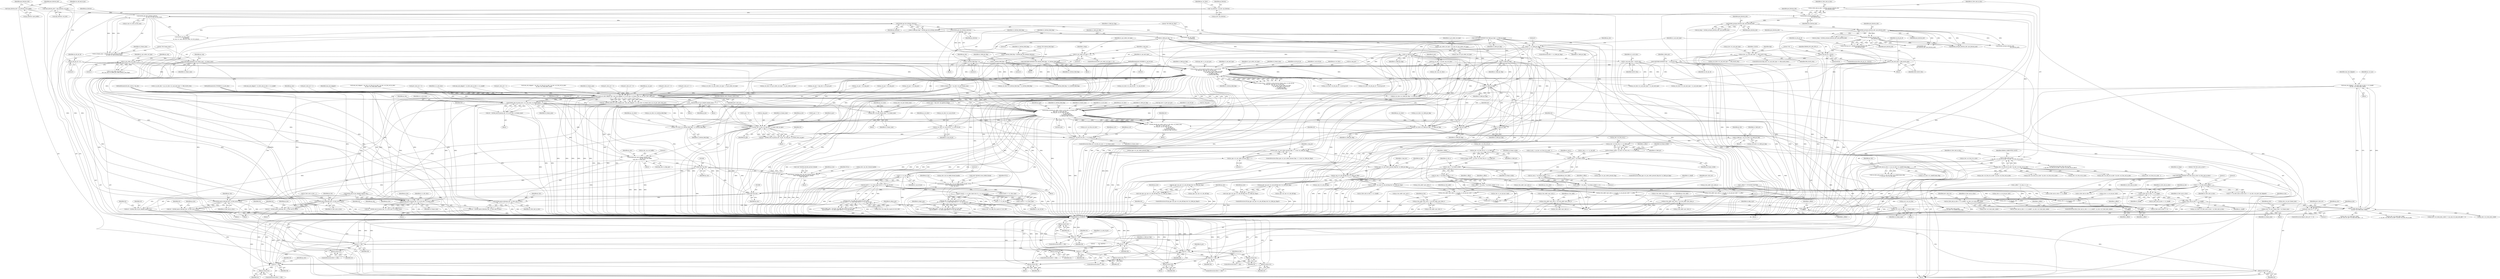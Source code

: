 digraph "0_Android_a78887bcffbc2995cf9ed72e0697acf560875e9e_2@integer" {
"1001013" [label="(Call,num_mb_skipped = (u2_first_mb_in_slice << u1_mbaff)\n - ps_dec->u2_total_mbs_coded)"];
"1001015" [label="(Call,(u2_first_mb_in_slice << u1_mbaff)\n - ps_dec->u2_total_mbs_coded)"];
"1001016" [label="(Call,u2_first_mb_in_slice << u1_mbaff)"];
"1001003" [label="(Call,u2_first_mb_in_slice << u1_mbaff)"];
"1000278" [label="(Call,COPYTHECONTEXT(\"SH: first_mb_in_slice\",u2_first_mb_in_slice))"];
"1000256" [label="(Call,u2_first_mb_in_slice << ps_cur_slice->u1_mbaff_frame_flag)"];
"1000241" [label="(Call,u2_first_mb_in_slice\n > (ps_dec->u2_frm_ht_in_mbs * ps_dec->u2_frm_wd_in_mbs))"];
"1000235" [label="(Call,u2_first_mb_in_slice = ih264d_uev(pu4_bitstrm_ofst,\n                                     pu4_bitstrm_buf))"];
"1000237" [label="(Call,ih264d_uev(pu4_bitstrm_ofst,\n                                     pu4_bitstrm_buf))"];
"1000209" [label="(Call,*pu4_bitstrm_ofst = &ps_bitstrm->u4_ofst)"];
"1000203" [label="(Call,*pu4_bitstrm_buf = ps_bitstrm->pu4_buffer)"];
"1000243" [label="(Call,ps_dec->u2_frm_ht_in_mbs * ps_dec->u2_frm_wd_in_mbs)"];
"1000379" [label="(Call,0 == u2_first_mb_in_slice)"];
"1000795" [label="(Call,u1_mbaff = ps_seq->u1_mb_aff_flag && (!u1_field_pic_flag))"];
"1000797" [label="(Call,ps_seq->u1_mb_aff_flag && (!u1_field_pic_flag))"];
"1000801" [label="(Call,!u1_field_pic_flag)"];
"1000638" [label="(Call,!u1_field_pic_flag)"];
"1000491" [label="(Call,COPYTHECONTEXT(\"SH: field_pic_flag\", u1_field_pic_flag))"];
"1000487" [label="(Call,u1_field_pic_flag = ih264d_get_bit_h264(ps_bitstrm))"];
"1000489" [label="(Call,ih264d_get_bit_h264(ps_bitstrm))"];
"1000473" [label="(Call,ih264d_get_bits_h264(ps_bitstrm,\n                                         ps_seq->u1_bits_in_frm_num))"];
"1000168" [label="(Call,* ps_bitstrm = ps_dec->ps_bitstrm)"];
"1000525" [label="(Call,u1_field_pic_flag = 0)"];
"1000545" [label="(Call,0 == u1_field_pic_flag)"];
"1000698" [label="(Call,!u1_field_pic_flag)"];
"1000750" [label="(Call,ih264d_is_end_of_pic(u2_frame_num, u1_nal_ref_idc,\n &s_tmp_poc, &ps_dec->s_cur_pic_poc,\n                                            ps_cur_slice, u1_pic_order_cnt_type,\n                                            u1_nal_unit_type, u4_idr_pic_id,\n                                            u1_field_pic_flag,\n                                            u1_bottom_field_flag))"];
"1000478" [label="(Call,COPYTHECONTEXT(\"SH: frame_num\", u2_frame_num))"];
"1000471" [label="(Call,u2_frame_num = ih264d_get_bits_h264(ps_bitstrm,\n                                         ps_seq->u1_bits_in_frm_num))"];
"1000164" [label="(MethodParameterIn,UWORD8 u1_nal_ref_idc)"];
"1000176" [label="(Call,*ps_cur_slice = ps_dec->ps_cur_slice)"];
"1000669" [label="(Call,u1_pic_order_cnt_type == 1)"];
"1000598" [label="(Call,u1_pic_order_cnt_type == 0)"];
"1000592" [label="(Call,u1_pic_order_cnt_type = ps_seq->u1_pic_order_cnt_type)"];
"1000556" [label="(Call,u1_nal_unit_type = IDR_SLICE_NAL)"];
"1000336" [label="(Call,ps_dec->u1_nal_unit_type == IDR_SLICE_NAL)"];
"1000538" [label="(Call,u1_nal_unit_type = SLICE_NAL)"];
"1000570" [label="(Call,COPYTHECONTEXT(\"SH:  \", u4_idr_pic_id))"];
"1000565" [label="(Call,u4_idr_pic_id > 65535)"];
"1000559" [label="(Call,u4_idr_pic_id = ih264d_uev(pu4_bitstrm_ofst,\n                                   pu4_bitstrm_buf))"];
"1000561" [label="(Call,ih264d_uev(pu4_bitstrm_ofst,\n                                   pu4_bitstrm_buf))"];
"1000424" [label="(Call,ih264d_uev(pu4_bitstrm_ofst, pu4_bitstrm_buf))"];
"1000283" [label="(Call,ih264d_uev(pu4_bitstrm_ofst, pu4_bitstrm_buf))"];
"1000196" [label="(Call,u4_idr_pic_id = 0)"];
"1000511" [label="(Call,COPYTHECONTEXT(\"SH: bottom_field_flag\", u1_bottom_field_flag))"];
"1000507" [label="(Call,u1_bottom_field_flag = ih264d_get_bit_h264(ps_bitstrm))"];
"1000509" [label="(Call,ih264d_get_bit_h264(ps_bitstrm))"];
"1000494" [label="(Call,u1_bottom_field_flag = 0)"];
"1000528" [label="(Call,u1_bottom_field_flag = 0)"];
"1000632" [label="(Call,(ps_pps->u1_pic_order_present_flag == 1) && (!u1_field_pic_flag))"];
"1000633" [label="(Call,ps_pps->u1_pic_order_present_flag == 1)"];
"1000694" [label="(Call,ps_pps->u1_pic_order_present_flag && !u1_field_pic_flag)"];
"1001002" [label="(Call,(u2_first_mb_in_slice << u1_mbaff) > ps_dec->u2_total_mbs_coded)"];
"1001043" [label="(Call,ih264d_mark_err_slice_skip(ps_dec, num_mb_skipped, u1_is_idr_slice, u2_frame_num, ps_cur_poc, prev_slice_err))"];
"1001041" [label="(Call,ret = ih264d_mark_err_slice_skip(ps_dec, num_mb_skipped, u1_is_idr_slice, u2_frame_num, ps_cur_poc, prev_slice_err))"];
"1001129" [label="(Call,ret != OK)"];
"1001132" [label="(Return,return ret;)"];
"1001201" [label="(Call,ret != OK)"];
"1001204" [label="(Return,return ret;)"];
"1001213" [label="(Call,ret != OK)"];
"1001216" [label="(Return,return ret;)"];
"1001231" [label="(Call,ret != OK)"];
"1001234" [label="(Return,return ret;)"];
"1001364" [label="(Call,ret != OK)"];
"1001367" [label="(Return,return ret;)"];
"1001579" [label="(Call,ret != OK)"];
"1001582" [label="(Return,return ret;)"];
"1001830" [label="(Return,return OK;)"];
"1001847" [label="(Return,return OK;)"];
"1002504" [label="(Call,ret != OK)"];
"1002507" [label="(Return,return ret;)"];
"1002568" [label="(Return,return ret;)"];
"1001071" [label="(Call,ps_dec->u2_prv_frame_num = u2_frame_num)"];
"1001084" [label="(Call,prev_slice_err == 2)"];
"1001124" [label="(Call,ih264d_err_pic_dispbuf_mgr(ps_dec))"];
"1001198" [label="(Call,ih264d_end_of_pic_dispbuf_mgr(ps_dec))"];
"1001196" [label="(Call,ret = ih264d_end_of_pic_dispbuf_mgr(ps_dec))"];
"1001208" [label="(Call,ih264d_end_of_pic(ps_dec, u1_is_idr_slice, u2_frame_num))"];
"1001206" [label="(Call,ret = ih264d_end_of_pic(ps_dec, u1_is_idr_slice, u2_frame_num))"];
"1001226" [label="(Call,ih264d_end_of_pic(ps_dec, u1_is_idr_slice, u2_frame_num))"];
"1001224" [label="(Call,ret = ih264d_end_of_pic(ps_dec, u1_is_idr_slice, u2_frame_num))"];
"1001239" [label="(Call,ps_dec->u2_prv_frame_num = u2_frame_num)"];
"1001347" [label="(Call,ih264d_decode_pic_order_cnt(u1_is_idr_slice, u2_frame_num,\n &ps_dec->s_prev_pic_poc,\n &s_tmp_poc, ps_cur_slice, ps_pps,\n                                          u1_nal_ref_idc,\n                                          u1_bottom_field_flag,\n                                          u1_field_pic_flag, &i4_poc))"];
"1001345" [label="(Call,ret = ih264d_decode_pic_order_cnt(u1_is_idr_slice, u2_frame_num,\n &ps_dec->s_prev_pic_poc,\n &s_tmp_poc, ps_cur_slice, ps_pps,\n                                          u1_nal_ref_idc,\n                                          u1_bottom_field_flag,\n                                          u1_field_pic_flag, &i4_poc))"];
"1001435" [label="(Call,ps_cur_slice->u1_field_pic_flag = u1_field_pic_flag)"];
"1001881" [label="(Call,u1_field_pic = ps_cur_slice->u1_field_pic_flag)"];
"1001942" [label="(Call,ps_dec->u2_frm_wd_y << u1_field_pic)"];
"1001940" [label="(Call,u4_frame_stride = ps_dec->u2_frm_wd_y << u1_field_pic)"];
"1001955" [label="(Call,u2_mb_y * u4_frame_stride)"];
"1001954" [label="(Call,(u2_mb_y * u4_frame_stride) << 4)"];
"1001952" [label="(Call,y_offset = (u2_mb_y * u4_frame_stride) << 4)"];
"1001959" [label="(Call,ps_trns_addr->pu1_dest_y = ps_dec->s_cur_pic.pu1_buf1 + x_offset\n + y_offset)"];
"1002018" [label="(Call,ps_trns_addr->pu1_mb_y = ps_trns_addr->pu1_dest_y)"];
"1001963" [label="(Call,ps_dec->s_cur_pic.pu1_buf1 + x_offset\n + y_offset)"];
"1001969" [label="(Call,x_offset\n + y_offset)"];
"1001985" [label="(Call,u2_mb_y * u4_frame_stride)"];
"1001984" [label="(Call,(u2_mb_y * u4_frame_stride) << 3)"];
"1001982" [label="(Call,y_offset = (u2_mb_y * u4_frame_stride) << 3)"];
"1001992" [label="(Call,ps_trns_addr->pu1_dest_u = ps_dec->s_cur_pic.pu1_buf2 + x_offset\n + y_offset)"];
"1002025" [label="(Call,ps_trns_addr->pu1_mb_u = ps_trns_addr->pu1_dest_u)"];
"1001996" [label="(Call,ps_dec->s_cur_pic.pu1_buf2 + x_offset\n + y_offset)"];
"1002002" [label="(Call,x_offset\n + y_offset)"];
"1002005" [label="(Call,ps_trns_addr->pu1_dest_v = ps_dec->s_cur_pic.pu1_buf3 + x_offset\n + y_offset)"];
"1002032" [label="(Call,ps_trns_addr->pu1_mb_v = ps_trns_addr->pu1_dest_v)"];
"1002009" [label="(Call,ps_dec->s_cur_pic.pu1_buf3 + x_offset\n + y_offset)"];
"1002015" [label="(Call,x_offset\n + y_offset)"];
"1001974" [label="(Call,ps_dec->u2_frm_wd_uv << u1_field_pic)"];
"1001972" [label="(Call,u4_frame_stride = ps_dec->u2_frm_wd_uv << u1_field_pic)"];
"1001440" [label="(Call,ps_cur_slice->u1_bottom_field_flag = u1_bottom_field_flag)"];
"1001467" [label="(Call,ps_cur_slice->u1_nal_ref_idc = u1_nal_ref_idc)"];
"1001533" [label="(Call,!u1_field_pic_flag)"];
"1001527" [label="(Call,(ps_pps->ps_sps->u1_mb_aff_flag) && (!u1_field_pic_flag))"];
"1001526" [label="(Call,!((ps_pps->ps_sps->u1_mb_aff_flag) && (!u1_field_pic_flag)))"];
"1001550" [label="(Call,!u1_field_pic_flag)"];
"1001544" [label="(Call,(ps_pps->ps_sps->u1_mb_aff_flag) && (!u1_field_pic_flag))"];
"1001543" [label="(Call,!((ps_pps->ps_sps->u1_mb_aff_flag) && (!u1_field_pic_flag)))"];
"1001571" [label="(Call,ih264d_start_of_pic(ps_dec, i4_poc, &s_tmp_poc, u2_frame_num, ps_pps))"];
"1001569" [label="(Call,ret = ih264d_start_of_pic(ps_dec, i4_poc, &s_tmp_poc, u2_frame_num, ps_pps))"];
"1001590" [label="(Call,ih264d_get_next_display_field(ps_dec,\n                                          ps_dec->ps_out_buffer,\n &(ps_dec->s_disp_op)))"];
"1001645" [label="(Call,(void *)ps_dec)"];
"1001637" [label="(Call,ithread_create(ps_dec->pv_dec_thread_handle, NULL,\n (void *)ih264d_decode_picture_thread,\n (void *)ps_dec))"];
"1001681" [label="(Call,ithread_create(ps_dec->pv_bs_deblk_thread_handle, NULL,\n (void *)ih264d_recon_deblk_thread,\n (void *)ps_dec))"];
"1001689" [label="(Call,(void *)ps_dec)"];
"1002403" [label="(Call,ih264d_parse_islice(ps_dec, u2_first_mb_in_slice))"];
"1002401" [label="(Call,ret = ih264d_parse_islice(ps_dec, u2_first_mb_in_slice))"];
"1002438" [label="(Call,ih264d_parse_pslice(ps_dec, u2_first_mb_in_slice))"];
"1002436" [label="(Call,ret = ih264d_parse_pslice(ps_dec, u2_first_mb_in_slice))"];
"1002472" [label="(Call,ih264d_parse_bslice(ps_dec, u2_first_mb_in_slice))"];
"1002470" [label="(Call,ret = ih264d_parse_bslice(ps_dec, u2_first_mb_in_slice))"];
"1001761" [label="(Call,ps_err->u4_frm_sei_sync == u2_frame_num)"];
"1001777" [label="(Call,ps_err->u4_cur_frm = u2_frame_num)"];
"1001797" [label="(Call,0 == u1_nal_ref_idc)"];
"1001793" [label="(Call,(B_SLICE == u1_slice_type) && (0 == u1_nal_ref_idc))"];
"1001787" [label="(Call,(ps_dec->u4_skip_frm_mask & B_SLC_BIT)\n && (B_SLICE == u1_slice_type) && (0 == u1_nal_ref_idc))"];
"1001785" [label="(Call,i4_skip_b_pic = (ps_dec->u4_skip_frm_mask & B_SLC_BIT)\n && (B_SLICE == u1_slice_type) && (0 == u1_nal_ref_idc))"];
"1001808" [label="(Call,(P_SLICE == u1_slice_type) && (0 == u1_nal_ref_idc))"];
"1001802" [label="(Call,(ps_dec->u4_skip_frm_mask & P_SLC_BIT)\n && (P_SLICE == u1_slice_type) && (0 == u1_nal_ref_idc))"];
"1001800" [label="(Call,i4_skip_p_pic = (ps_dec->u4_skip_frm_mask & P_SLC_BIT)\n && (P_SLICE == u1_slice_type) && (0 == u1_nal_ref_idc))"];
"1001812" [label="(Call,0 == u1_nal_ref_idc)"];
"1000694" [label="(Call,ps_pps->u1_pic_order_present_flag && !u1_field_pic_flag)"];
"1000243" [label="(Call,ps_dec->u2_frm_ht_in_mbs * ps_dec->u2_frm_wd_in_mbs)"];
"1001955" [label="(Call,u2_mb_y * u4_frame_stride)"];
"1000597" [label="(ControlStructure,if(u1_pic_order_cnt_type == 0))"];
"1000527" [label="(Literal,0)"];
"1001544" [label="(Call,(ps_pps->ps_sps->u1_mb_aff_flag) && (!u1_field_pic_flag))"];
"1001226" [label="(Call,ih264d_end_of_pic(ps_dec, u1_is_idr_slice, u2_frame_num))"];
"1000911" [label="(Call,num_mb_skipped = u2_first_mb_in_slice << u1_mbaff)"];
"1001590" [label="(Call,ih264d_get_next_display_field(ps_dec,\n                                          ps_dec->ps_out_buffer,\n &(ps_dec->s_disp_op)))"];
"1001075" [label="(Identifier,u2_frame_num)"];
"1002017" [label="(Identifier,y_offset)"];
"1002034" [label="(Identifier,ps_trns_addr)"];
"1000797" [label="(Call,ps_seq->u1_mb_aff_flag && (!u1_field_pic_flag))"];
"1001129" [label="(Call,ret != OK)"];
"1000257" [label="(Identifier,u2_first_mb_in_slice)"];
"1001761" [label="(Call,ps_err->u4_frm_sei_sync == u2_frame_num)"];
"1000643" [label="(Identifier,s_tmp_poc)"];
"1001125" [label="(Identifier,ps_dec)"];
"1001543" [label="(Call,!((ps_pps->ps_sps->u1_mb_aff_flag) && (!u1_field_pic_flag)))"];
"1001195" [label="(Block,)"];
"1001940" [label="(Call,u4_frame_stride = ps_dec->u2_frm_wd_y << u1_field_pic)"];
"1001893" [label="(Identifier,ps_dec)"];
"1001006" [label="(Call,ps_dec->u2_total_mbs_coded)"];
"1000796" [label="(Identifier,u1_mbaff)"];
"1000925" [label="(Call,ps_cur_slice->u1_field_pic_flag = u1_field_pic_flag)"];
"1002015" [label="(Call,x_offset\n + y_offset)"];
"1001682" [label="(Call,ps_dec->pv_bs_deblk_thread_handle)"];
"1001948" [label="(Identifier,x_offset)"];
"1001675" [label="(Block,)"];
"1001200" [label="(ControlStructure,if(ret != OK))"];
"1001954" [label="(Call,(u2_mb_y * u4_frame_stride) << 4)"];
"1001004" [label="(Identifier,u2_first_mb_in_slice)"];
"1000283" [label="(Call,ih264d_uev(pu4_bitstrm_ofst, pu4_bitstrm_buf))"];
"1001016" [label="(Call,u2_first_mb_in_slice << u1_mbaff)"];
"1000480" [label="(Identifier,u2_frame_num)"];
"1002471" [label="(Identifier,ret)"];
"1001974" [label="(Call,ps_dec->u2_frm_wd_uv << u1_field_pic)"];
"1002402" [label="(Identifier,ret)"];
"1000166" [label="(Block,)"];
"1000486" [label="(Block,)"];
"1001650" [label="(Identifier,ps_dec)"];
"1002428" [label="(Block,)"];
"1000671" [label="(Literal,1)"];
"1002025" [label="(Call,ps_trns_addr->pu1_mb_u = ps_trns_addr->pu1_dest_u)"];
"1001447" [label="(Identifier,ps_cur_slice)"];
"1001589" [label="(Block,)"];
"1001958" [label="(Literal,4)"];
"1001130" [label="(Identifier,ret)"];
"1001229" [label="(Identifier,u2_frame_num)"];
"1001444" [label="(Identifier,u1_bottom_field_flag)"];
"1001978" [label="(Identifier,u1_field_pic)"];
"1002436" [label="(Call,ret = ih264d_parse_pslice(ps_dec, u2_first_mb_in_slice))"];
"1002569" [label="(Identifier,ret)"];
"1001442" [label="(Identifier,ps_cur_slice)"];
"1000512" [label="(Literal,\"SH: bottom_field_flag\")"];
"1001196" [label="(Call,ret = ih264d_end_of_pic_dispbuf_mgr(ps_dec))"];
"1001371" [label="(Identifier,i4_poc)"];
"1000526" [label="(Identifier,u1_field_pic_flag)"];
"1000165" [label="(MethodParameterIn,dec_struct_t *ps_dec)"];
"1000985" [label="(Call,ps_dec->u2_frm_ht_in_mbs * ps_dec->u2_frm_wd_in_mbs)"];
"1001641" [label="(Identifier,NULL)"];
"1000598" [label="(Call,u1_pic_order_cnt_type == 0)"];
"1001084" [label="(Call,prev_slice_err == 2)"];
"1001638" [label="(Call,ps_dec->pv_dec_thread_handle)"];
"1002042" [label="(Identifier,ps_dec)"];
"1001571" [label="(Call,ih264d_start_of_pic(ps_dec, i4_poc, &s_tmp_poc, u2_frame_num, ps_pps))"];
"1001569" [label="(Call,ret = ih264d_start_of_pic(ps_dec, i4_poc, &s_tmp_poc, u2_frame_num, ps_pps))"];
"1000380" [label="(Literal,0)"];
"1000237" [label="(Call,ih264d_uev(pu4_bitstrm_ofst,\n                                     pu4_bitstrm_buf))"];
"1001579" [label="(Call,ret != OK)"];
"1001096" [label="(Call,ps_dec->u2_total_mbs_coded\n >= ps_dec->u2_frm_ht_in_mbs * ps_dec->u2_frm_wd_in_mbs)"];
"1001689" [label="(Call,(void *)ps_dec)"];
"1000569" [label="(Identifier,ERROR_INV_SPS_PPS_T)"];
"1000168" [label="(Call,* ps_bitstrm = ps_dec->ps_bitstrm)"];
"1002036" [label="(Call,ps_trns_addr->pu1_dest_v)"];
"1000560" [label="(Identifier,u4_idr_pic_id)"];
"1001357" [label="(Identifier,ps_pps)"];
"1001972" [label="(Call,u4_frame_stride = ps_dec->u2_frm_wd_uv << u1_field_pic)"];
"1001760" [label="(ControlStructure,if(ps_err->u4_frm_sei_sync == u2_frame_num))"];
"1000492" [label="(Literal,\"SH: field_pic_flag\")"];
"1000204" [label="(Identifier,pu4_bitstrm_buf)"];
"1000164" [label="(MethodParameterIn,UWORD8 u1_nal_ref_idc)"];
"1001235" [label="(Identifier,ret)"];
"1001583" [label="(Identifier,ret)"];
"1000603" [label="(Identifier,i_temp)"];
"1000872" [label="(Call,ps_dec->u2_frm_ht_in_mbs * ps_dec->u2_frm_wd_in_mbs)"];
"1001964" [label="(Call,ps_dec->s_cur_pic.pu1_buf1)"];
"1000764" [label="(Identifier,u1_bottom_field_flag)"];
"1001217" [label="(Identifier,ret)"];
"1001044" [label="(Identifier,ps_dec)"];
"1001007" [label="(Identifier,ps_dec)"];
"1001028" [label="(Call,(u2_first_mb_in_slice << u1_mbaff) < ps_dec->u2_total_mbs_coded)"];
"1000546" [label="(Literal,0)"];
"1000479" [label="(Literal,\"SH: frame_num\")"];
"1001542" [label="(ControlStructure,if(!((ps_pps->ps_sps->u1_mb_aff_flag) && (!u1_field_pic_flag))))"];
"1000258" [label="(Call,ps_cur_slice->u1_mbaff_frame_flag)"];
"1001005" [label="(Identifier,u1_mbaff)"];
"1001971" [label="(Identifier,y_offset)"];
"1000262" [label="(Identifier,ps_dec)"];
"1001797" [label="(Call,0 == u1_nal_ref_idc)"];
"1001198" [label="(Call,ih264d_end_of_pic_dispbuf_mgr(ps_dec))"];
"1001239" [label="(Call,ps_dec->u2_prv_frame_num = u2_frame_num)"];
"1000256" [label="(Call,u2_first_mb_in_slice << ps_cur_slice->u1_mbaff_frame_flag)"];
"1000798" [label="(Call,ps_seq->u1_mb_aff_flag)"];
"1001992" [label="(Call,ps_trns_addr->pu1_dest_u = ps_dec->s_cur_pic.pu1_buf2 + x_offset\n + y_offset)"];
"1000565" [label="(Call,u4_idr_pic_id > 65535)"];
"1000496" [label="(Literal,0)"];
"1001053" [label="(Identifier,ps_dec)"];
"1000542" [label="(Identifier,u1_is_idr_slice)"];
"1001364" [label="(Call,ret != OK)"];
"1001359" [label="(Identifier,u1_bottom_field_flag)"];
"1000763" [label="(Identifier,u1_field_pic_flag)"];
"1001881" [label="(Call,u1_field_pic = ps_cur_slice->u1_field_pic_flag)"];
"1001595" [label="(Call,&(ps_dec->s_disp_op))"];
"1000844" [label="(Call,prev_slice_err = 1)"];
"1001128" [label="(ControlStructure,if(ret != OK))"];
"1000383" [label="(Literal,1)"];
"1000490" [label="(Identifier,ps_bitstrm)"];
"1001762" [label="(Call,ps_err->u4_frm_sei_sync)"];
"1000196" [label="(Call,u4_idr_pic_id = 0)"];
"1002029" [label="(Call,ps_trns_addr->pu1_dest_u)"];
"1000278" [label="(Call,COPYTHECONTEXT(\"SH: first_mb_in_slice\",u2_first_mb_in_slice))"];
"1002403" [label="(Call,ih264d_parse_islice(ps_dec, u2_first_mb_in_slice))"];
"1001636" [label="(Block,)"];
"1001956" [label="(Identifier,u2_mb_y)"];
"1002020" [label="(Identifier,ps_trns_addr)"];
"1001946" [label="(Identifier,u1_field_pic)"];
"1001801" [label="(Identifier,i4_skip_p_pic)"];
"1000704" [label="(Identifier,s_tmp_poc)"];
"1000487" [label="(Call,u1_field_pic_flag = ih264d_get_bit_h264(ps_bitstrm))"];
"1001349" [label="(Identifier,u2_frame_num)"];
"1000211" [label="(Call,&ps_bitstrm->u4_ofst)"];
"1000670" [label="(Identifier,u1_pic_order_cnt_type)"];
"1001642" [label="(Call,(void *)ih264d_decode_picture_thread)"];
"1002009" [label="(Call,ps_dec->s_cur_pic.pu1_buf3 + x_offset\n + y_offset)"];
"1001197" [label="(Identifier,ret)"];
"1001467" [label="(Call,ps_cur_slice->u1_nal_ref_idc = u1_nal_ref_idc)"];
"1000882" [label="(Call,ps_cur_poc = &ps_dec->s_cur_pic_poc)"];
"1001017" [label="(Identifier,u2_first_mb_in_slice)"];
"1001882" [label="(Identifier,u1_field_pic)"];
"1000533" [label="(Identifier,ps_dec)"];
"1001203" [label="(Identifier,OK)"];
"1002506" [label="(Identifier,OK)"];
"1002507" [label="(Return,return ret;)"];
"1000210" [label="(Identifier,pu4_bitstrm_ofst)"];
"1001582" [label="(Return,return ret;)"];
"1001533" [label="(Call,!u1_field_pic_flag)"];
"1001083" [label="(ControlStructure,if(prev_slice_err == 2))"];
"1001794" [label="(Call,B_SLICE == u1_slice_type)"];
"1000645" [label="(Call,ih264d_sev(\n                            pu4_bitstrm_ofst, pu4_bitstrm_buf))"];
"1001435" [label="(Call,ps_cur_slice->u1_field_pic_flag = u1_field_pic_flag)"];
"1001686" [label="(Call,(void *)ih264d_recon_deblk_thread)"];
"1000378" [label="(Call,(0 == u2_first_mb_in_slice) && (1 == ps_dec->u4_prev_nal_skipped))"];
"1000916" [label="(Call,ps_cur_poc = &s_tmp_poc)"];
"1000755" [label="(Call,&ps_dec->s_cur_pic_poc)"];
"1000575" [label="(Identifier,i_delta_poc)"];
"1001223" [label="(Block,)"];
"1001574" [label="(Call,&s_tmp_poc)"];
"1001049" [label="(Identifier,prev_slice_err)"];
"1000656" [label="(Identifier,s_tmp_poc)"];
"1000493" [label="(Identifier,u1_field_pic_flag)"];
"1000285" [label="(Identifier,pu4_bitstrm_buf)"];
"1001045" [label="(Identifier,num_mb_skipped)"];
"1002006" [label="(Call,ps_trns_addr->pu1_dest_v)"];
"1000761" [label="(Identifier,u1_nal_unit_type)"];
"1001781" [label="(Identifier,u2_frame_num)"];
"1001439" [label="(Identifier,u1_field_pic_flag)"];
"1000982" [label="(Call,num_mb_skipped = (ps_dec->u2_frm_ht_in_mbs * ps_dec->u2_frm_wd_in_mbs)\n - ps_dec->u2_total_mbs_coded)"];
"1001010" [label="(Call,prev_slice_err = 2)"];
"1000699" [label="(Identifier,u1_field_pic_flag)"];
"1001066" [label="(Call,ps_cur_slice->u1_bottom_field_flag = u1_bottom_field_flag)"];
"1000169" [label="(Identifier,ps_bitstrm)"];
"1000381" [label="(Identifier,u2_first_mb_in_slice)"];
"1001363" [label="(ControlStructure,if(ret != OK))"];
"1000748" [label="(Call,i1_is_end_of_poc = ih264d_is_end_of_pic(u2_frame_num, u1_nal_ref_idc,\n &s_tmp_poc, &ps_dec->s_cur_pic_poc,\n                                            ps_cur_slice, u1_pic_order_cnt_type,\n                                            u1_nal_unit_type, u4_idr_pic_id,\n                                            u1_field_pic_flag,\n                                            u1_bottom_field_flag))"];
"1000235" [label="(Call,u2_first_mb_in_slice = ih264d_uev(pu4_bitstrm_ofst,\n                                     pu4_bitstrm_buf))"];
"1001216" [label="(Return,return ret;)"];
"1001233" [label="(Identifier,OK)"];
"1001537" [label="(Identifier,ps_dec)"];
"1000544" [label="(ControlStructure,if(0 == u1_field_pic_flag))"];
"1001525" [label="(ControlStructure,if(!((ps_pps->ps_sps->u1_mb_aff_flag) && (!u1_field_pic_flag))))"];
"1000952" [label="(Call,ps_cur_slice->u1_nal_ref_idc = u1_nal_ref_idc)"];
"1001813" [label="(Literal,0)"];
"1000637" [label="(Literal,1)"];
"1001207" [label="(Identifier,ret)"];
"1000226" [label="(Identifier,u4_call_end_of_pic)"];
"1000176" [label="(Call,*ps_cur_slice = ps_dec->ps_cur_slice)"];
"1001528" [label="(Call,ps_pps->ps_sps->u1_mb_aff_flag)"];
"1001580" [label="(Identifier,ret)"];
"1000499" [label="(Block,)"];
"1000528" [label="(Call,u1_bottom_field_flag = 0)"];
"1000354" [label="(Identifier,I_SLICE)"];
"1001560" [label="(Identifier,ps_dec)"];
"1001550" [label="(Call,!u1_field_pic_flag)"];
"1001199" [label="(Identifier,ps_dec)"];
"1001941" [label="(Identifier,u4_frame_stride)"];
"1001344" [label="(Block,)"];
"1000942" [label="(Call,ps_cur_slice->u1_nal_unit_type = u1_nal_unit_type)"];
"1001980" [label="(Identifier,x_offset)"];
"1002212" [label="(Call,u2_first_mb_in_slice - 1)"];
"1001996" [label="(Call,ps_dec->s_cur_pic.pu1_buf2 + x_offset\n + y_offset)"];
"1000890" [label="(Call,ps_cur_slice->u1_nal_unit_type == IDR_SLICE_NAL)"];
"1001098" [label="(Identifier,ps_dec)"];
"1001135" [label="(Identifier,i1_is_end_of_poc)"];
"1000572" [label="(Identifier,u4_idr_pic_id)"];
"1002002" [label="(Call,x_offset\n + y_offset)"];
"1001041" [label="(Call,ret = ih264d_mark_err_slice_skip(ps_dec, num_mb_skipped, u1_is_idr_slice, u2_frame_num, ps_cur_poc, prev_slice_err))"];
"1000255" [label="(Call,(u2_first_mb_in_slice << ps_cur_slice->u1_mbaff_frame_flag)\n <= ps_dec->u2_cur_mb_addr)"];
"1001753" [label="(Block,)"];
"1000669" [label="(Call,u1_pic_order_cnt_type == 1)"];
"1000473" [label="(Call,ih264d_get_bits_h264(ps_bitstrm,\n                                         ps_seq->u1_bits_in_frm_num))"];
"1001003" [label="(Call,u2_first_mb_in_slice << u1_mbaff)"];
"1001042" [label="(Identifier,ret)"];
"1000494" [label="(Call,u1_bottom_field_flag = 0)"];
"1001942" [label="(Call,ps_dec->u2_frm_wd_y << u1_field_pic)"];
"1001577" [label="(Identifier,ps_pps)"];
"1001691" [label="(Identifier,ps_dec)"];
"1001685" [label="(Identifier,NULL)"];
"1000815" [label="(Call,u2_frame_num != ps_dec->u2_prv_frame_num)"];
"1001970" [label="(Identifier,x_offset)"];
"1002004" [label="(Identifier,y_offset)"];
"1001920" [label="(Call,u2_mb_y <<= u1_mb_aff)"];
"1002477" [label="(Identifier,ps_dec)"];
"1001503" [label="(Call,ih264d_get_bit_h264(\n                        ps_bitstrm))"];
"1000247" [label="(Call,ps_dec->u2_frm_wd_in_mbs)"];
"1001090" [label="(Identifier,ps_dec)"];
"1000638" [label="(Call,!u1_field_pic_flag)"];
"1001213" [label="(Call,ret != OK)"];
"1000242" [label="(Identifier,u2_first_mb_in_slice)"];
"1000539" [label="(Identifier,u1_nal_unit_type)"];
"1001591" [label="(Identifier,ps_dec)"];
"1001990" [label="(Identifier,x_offset)"];
"1002474" [label="(Identifier,u2_first_mb_in_slice)"];
"1001787" [label="(Call,(ps_dec->u4_skip_frm_mask & B_SLC_BIT)\n && (B_SLICE == u1_slice_type) && (0 == u1_nal_ref_idc))"];
"1001969" [label="(Call,x_offset\n + y_offset)"];
"1001457" [label="(Call,ps_cur_slice->u1_nal_unit_type = u1_nal_unit_type)"];
"1001046" [label="(Identifier,u1_is_idr_slice)"];
"1000557" [label="(Identifier,u1_nal_unit_type)"];
"1000543" [label="(Block,)"];
"1001228" [label="(Identifier,u1_is_idr_slice)"];
"1000498" [label="(Identifier,u1_field_pic_flag)"];
"1000724" [label="(Call,ih264d_uev(pu4_bitstrm_ofst, pu4_bitstrm_buf))"];
"1001989" [label="(Call,x_offset *= YUV420SP_FACTOR)"];
"1000509" [label="(Call,ih264d_get_bit_h264(ps_bitstrm))"];
"1001237" [label="(Identifier,u1_field_pic_flag)"];
"1001132" [label="(Return,return ret;)"];
"1000203" [label="(Call,*pu4_bitstrm_buf = ps_bitstrm->pu4_buffer)"];
"1001100" [label="(Call,ps_dec->u2_frm_ht_in_mbs * ps_dec->u2_frm_wd_in_mbs)"];
"1000511" [label="(Call,COPYTHECONTEXT(\"SH: bottom_field_flag\", u1_bottom_field_flag))"];
"1001425" [label="(Call,ps_cur_slice->u4_idr_pic_id = u4_idr_pic_id)"];
"1000185" [label="(Identifier,i4_poc)"];
"1001348" [label="(Identifier,u1_is_idr_slice)"];
"1001565" [label="(Call,u2_first_mb_in_slice == 0)"];
"1000236" [label="(Identifier,u2_first_mb_in_slice)"];
"1000198" [label="(Literal,0)"];
"1000920" [label="(Call,ps_cur_slice->u4_idr_pic_id = u4_idr_pic_id)"];
"1001209" [label="(Identifier,ps_dec)"];
"1001356" [label="(Identifier,ps_cur_slice)"];
"1000238" [label="(Identifier,pu4_bitstrm_ofst)"];
"1001360" [label="(Identifier,u1_field_pic_flag)"];
"1001985" [label="(Call,u2_mb_y * u4_frame_stride)"];
"1001986" [label="(Identifier,u2_mb_y)"];
"1001960" [label="(Call,ps_trns_addr->pu1_dest_y)"];
"1001799" [label="(Identifier,u1_nal_ref_idc)"];
"1000530" [label="(Literal,0)"];
"1001808" [label="(Call,(P_SLICE == u1_slice_type) && (0 == u1_nal_ref_idc))"];
"1002473" [label="(Identifier,ps_dec)"];
"1001802" [label="(Call,(ps_dec->u4_skip_frm_mask & P_SLC_BIT)\n && (P_SLICE == u1_slice_type) && (0 == u1_nal_ref_idc))"];
"1000631" [label="(ControlStructure,if((ps_pps->u1_pic_order_present_flag == 1) && (!u1_field_pic_flag)))"];
"1001232" [label="(Identifier,ret)"];
"1000436" [label="(Call,ps_pps = &ps_dec->ps_pps[u4_temp])"];
"1001201" [label="(Call,ret != OK)"];
"1001803" [label="(Call,ps_dec->u4_skip_frm_mask & P_SLC_BIT)"];
"1000524" [label="(Block,)"];
"1002437" [label="(Identifier,ret)"];
"1001204" [label="(Return,return ret;)"];
"1001085" [label="(Identifier,prev_slice_err)"];
"1000422" [label="(Call,u4_temp = ih264d_uev(pu4_bitstrm_ofst, pu4_bitstrm_buf))"];
"1001592" [label="(Call,ps_dec->ps_out_buffer)"];
"1001123" [label="(Block,)"];
"1000972" [label="(Call,num_mb_skipped = u2_first_mb_in_slice << u1_mbaff)"];
"1002443" [label="(Identifier,ps_dec)"];
"1002462" [label="(Block,)"];
"1001578" [label="(ControlStructure,if(ret != OK))"];
"1001645" [label="(Call,(void *)ps_dec)"];
"1002528" [label="(Call,ps_dec->u2_total_mbs_coded >= (ps_seq->u2_max_mb_addr + 1))"];
"1001778" [label="(Call,ps_err->u4_cur_frm)"];
"1000284" [label="(Identifier,pu4_bitstrm_ofst)"];
"1001078" [label="(Identifier,ps_dec)"];
"1002438" [label="(Call,ih264d_parse_pslice(ps_dec, u2_first_mb_in_slice))"];
"1001023" [label="(Identifier,ps_cur_poc)"];
"1000343" [label="(Identifier,skip)"];
"1001022" [label="(Call,ps_cur_poc = &s_tmp_poc)"];
"1001350" [label="(Call,&ps_dec->s_prev_pic_poc)"];
"1000489" [label="(Call,ih264d_get_bit_h264(ps_bitstrm))"];
"1001576" [label="(Identifier,u2_frame_num)"];
"1001472" [label="(Call,ps_cur_slice->u1_pic_order_cnt_type = u1_pic_order_cnt_type)"];
"1001785" [label="(Call,i4_skip_b_pic = (ps_dec->u4_skip_frm_mask & B_SLC_BIT)\n && (B_SLICE == u1_slice_type) && (0 == u1_nal_ref_idc))"];
"1001867" [label="(Block,)"];
"1001812" [label="(Call,0 == u1_nal_ref_idc)"];
"1002508" [label="(Identifier,ret)"];
"1000604" [label="(Call,ih264d_get_bits_h264(\n                        ps_bitstrm,\n                        ps_seq->u1_log2_max_pic_order_cnt_lsb_minus))"];
"1000491" [label="(Call,COPYTHECONTEXT(\"SH: field_pic_flag\", u1_field_pic_flag))"];
"1000957" [label="(Call,ps_cur_slice->u1_pic_order_cnt_type = u1_pic_order_cnt_type)"];
"1002005" [label="(Call,ps_trns_addr->pu1_dest_v = ps_dec->s_cur_pic.pu1_buf3 + x_offset\n + y_offset)"];
"1001963" [label="(Call,ps_dec->s_cur_pic.pu1_buf1 + x_offset\n + y_offset)"];
"1000760" [label="(Identifier,u1_pic_order_cnt_type)"];
"1001441" [label="(Call,ps_cur_slice->u1_bottom_field_flag)"];
"1000559" [label="(Call,u4_idr_pic_id = ih264d_uev(pu4_bitstrm_ofst,\n                                   pu4_bitstrm_buf))"];
"1001238" [label="(Block,)"];
"1000545" [label="(Call,0 == u1_field_pic_flag)"];
"1001018" [label="(Identifier,u1_mbaff)"];
"1001809" [label="(Call,P_SLICE == u1_slice_type)"];
"1001215" [label="(Identifier,OK)"];
"1000969" [label="(Call,prev_slice_err = 1)"];
"1002033" [label="(Call,ps_trns_addr->pu1_mb_v)"];
"1001030" [label="(Identifier,u2_first_mb_in_slice)"];
"1001040" [label="(Block,)"];
"1000471" [label="(Call,u2_frame_num = ih264d_get_bits_h264(ps_bitstrm,\n                                         ps_seq->u1_bits_in_frm_num))"];
"1001246" [label="(Identifier,ps_cur_slice)"];
"1000995" [label="(Call,ps_cur_poc = &s_tmp_poc)"];
"1000869" [label="(Call,num_mb_skipped = (ps_dec->u2_frm_ht_in_mbs * ps_dec->u2_frm_wd_in_mbs)\n - ps_dec->u2_total_mbs_coded)"];
"1001368" [label="(Identifier,ret)"];
"1000547" [label="(Identifier,u1_field_pic_flag)"];
"1001647" [label="(Identifier,ps_dec)"];
"1001816" [label="(Identifier,i4_skip_b_pic)"];
"1000205" [label="(Call,ps_bitstrm->pu4_buffer)"];
"1000513" [label="(Identifier,u1_bottom_field_flag)"];
"1002505" [label="(Identifier,ret)"];
"1000197" [label="(Identifier,u4_idr_pic_id)"];
"1001957" [label="(Identifier,u4_frame_stride)"];
"1001983" [label="(Identifier,y_offset)"];
"1001358" [label="(Identifier,u1_nal_ref_idc)"];
"1001886" [label="(Block,)"];
"1000594" [label="(Call,ps_seq->u1_pic_order_cnt_type)"];
"1001208" [label="(Call,ih264d_end_of_pic(ps_dec, u1_is_idr_slice, u2_frame_num))"];
"1000426" [label="(Identifier,pu4_bitstrm_buf)"];
"1002003" [label="(Identifier,x_offset)"];
"1001430" [label="(Call,ps_cur_slice->u2_first_mb_in_slice = u2_first_mb_in_slice)"];
"1001788" [label="(Call,ps_dec->u4_skip_frm_mask & B_SLC_BIT)"];
"1000719" [label="(Identifier,ps_pps)"];
"1001554" [label="(Identifier,ps_dec)"];
"1000683" [label="(Call,ih264d_sev(pu4_bitstrm_ofst,\n                                                         pu4_bitstrm_buf))"];
"1001930" [label="(Call,u2_mb_y > ps_dec->u2_frm_ht_in_mbs - 1)"];
"1000244" [label="(Call,ps_dec->u2_frm_ht_in_mbs)"];
"1000751" [label="(Identifier,u2_frame_num)"];
"1000974" [label="(Call,u2_first_mb_in_slice << u1_mbaff)"];
"1000379" [label="(Call,0 == u2_first_mb_in_slice)"];
"1002022" [label="(Call,ps_trns_addr->pu1_dest_y)"];
"1001133" [label="(Identifier,ret)"];
"1001127" [label="(Identifier,ERROR_NEW_FRAME_EXPECTED)"];
"1000281" [label="(Call,u4_temp = ih264d_uev(pu4_bitstrm_ofst, pu4_bitstrm_buf))"];
"1001009" [label="(Block,)"];
"1000540" [label="(Identifier,SLICE_NAL)"];
"1000888" [label="(Call,u1_is_idr_slice = ps_cur_slice->u1_nal_unit_type == IDR_SLICE_NAL)"];
"1000240" [label="(ControlStructure,if(u2_first_mb_in_slice\n > (ps_dec->u2_frm_ht_in_mbs * ps_dec->u2_frm_wd_in_mbs)))"];
"1000804" [label="(Identifier,prev_slice_err)"];
"1000525" [label="(Call,u1_field_pic_flag = 0)"];
"1000802" [label="(Identifier,u1_field_pic_flag)"];
"1001230" [label="(ControlStructure,if(ret != OK))"];
"1000930" [label="(Call,ps_cur_slice->u1_bottom_field_flag = u1_bottom_field_flag)"];
"1002405" [label="(Identifier,u2_first_mb_in_slice)"];
"1000252" [label="(Identifier,ERROR_CORRUPTED_SLICE)"];
"1001014" [label="(Identifier,num_mb_skipped)"];
"1000475" [label="(Call,ps_seq->u1_bits_in_frm_num)"];
"1001848" [label="(Identifier,OK)"];
"1000750" [label="(Call,ih264d_is_end_of_pic(u2_frame_num, u1_nal_ref_idc,\n &s_tmp_poc, &ps_dec->s_cur_pic_poc,\n                                            ps_cur_slice, u1_pic_order_cnt_type,\n                                            u1_nal_unit_type, u4_idr_pic_id,\n                                            u1_field_pic_flag,\n                                            u1_bottom_field_flag))"];
"1000592" [label="(Call,u1_pic_order_cnt_type = ps_seq->u1_pic_order_cnt_type)"];
"1001527" [label="(Call,(ps_pps->ps_sps->u1_mb_aff_flag) && (!u1_field_pic_flag))"];
"1001637" [label="(Call,ithread_create(ps_dec->pv_dec_thread_handle, NULL,\n (void *)ih264d_decode_picture_thread,\n (void *)ps_dec))"];
"1001001" [label="(ControlStructure,if((u2_first_mb_in_slice << u1_mbaff) > ps_dec->u2_total_mbs_coded))"];
"1002410" [label="(Identifier,ps_dec)"];
"1002018" [label="(Call,ps_trns_addr->pu1_mb_y = ps_trns_addr->pu1_dest_y)"];
"1000561" [label="(Call,ih264d_uev(pu4_bitstrm_ofst,\n                                   pu4_bitstrm_buf))"];
"1000239" [label="(Identifier,pu4_bitstrm_buf)"];
"1001847" [label="(Return,return OK;)"];
"1001047" [label="(Identifier,u2_frame_num)"];
"1002026" [label="(Call,ps_trns_addr->pu1_mb_u)"];
"1000762" [label="(Identifier,u4_idr_pic_id)"];
"1001777" [label="(Call,ps_err->u4_cur_frm = u2_frame_num)"];
"1001993" [label="(Call,ps_trns_addr->pu1_dest_u)"];
"1002504" [label="(Call,ret != OK)"];
"1001354" [label="(Call,&s_tmp_poc)"];
"1001572" [label="(Identifier,ps_dec)"];
"1000170" [label="(Call,ps_dec->ps_bitstrm)"];
"1000478" [label="(Call,COPYTHECONTEXT(\"SH: frame_num\", u2_frame_num))"];
"1001219" [label="(Literal,\" ------ PIC SKIPPED ------\n\")"];
"1000668" [label="(Call,u1_pic_order_cnt_type == 1\n && (!ps_seq->u1_delta_pic_order_always_zero_flag))"];
"1000510" [label="(Identifier,ps_bitstrm)"];
"1001782" [label="(Block,)"];
"1000495" [label="(Identifier,u1_bottom_field_flag)"];
"1001883" [label="(Call,ps_cur_slice->u1_field_pic_flag)"];
"1001346" [label="(Identifier,ret)"];
"1001786" [label="(Identifier,i4_skip_b_pic)"];
"1000634" [label="(Call,ps_pps->u1_pic_order_present_flag)"];
"1001206" [label="(Call,ret = ih264d_end_of_pic(ps_dec, u1_is_idr_slice, u2_frame_num))"];
"1001988" [label="(Literal,3)"];
"1000593" [label="(Identifier,u1_pic_order_cnt_type)"];
"1001798" [label="(Literal,0)"];
"1000241" [label="(Call,u2_first_mb_in_slice\n > (ps_dec->u2_frm_ht_in_mbs * ps_dec->u2_frm_wd_in_mbs))"];
"1000564" [label="(ControlStructure,if(u4_idr_pic_id > 65535))"];
"1000632" [label="(Call,(ps_pps->u1_pic_order_present_flag == 1) && (!u1_field_pic_flag))"];
"1001817" [label="(Block,)"];
"1001029" [label="(Call,u2_first_mb_in_slice << u1_mbaff)"];
"1001367" [label="(Return,return ret;)"];
"1001987" [label="(Identifier,u4_frame_stride)"];
"1001436" [label="(Call,ps_cur_slice->u1_field_pic_flag)"];
"1001234" [label="(Return,return ret;)"];
"1000279" [label="(Literal,\"SH: first_mb_in_slice\")"];
"1001086" [label="(Literal,2)"];
"1000752" [label="(Identifier,u1_nal_ref_idc)"];
"1001072" [label="(Call,ps_dec->u2_prv_frame_num)"];
"1001953" [label="(Identifier,y_offset)"];
"1000904" [label="(Call,u2_first_mb_in_slice > 0)"];
"1000913" [label="(Call,u2_first_mb_in_slice << u1_mbaff)"];
"1001581" [label="(Identifier,OK)"];
"1000336" [label="(Call,ps_dec->u1_nal_unit_type == IDR_SLICE_NAL)"];
"1000484" [label="(Identifier,ps_seq)"];
"1001212" [label="(ControlStructure,if(ret != OK))"];
"1001834" [label="(Block,)"];
"1000538" [label="(Call,u1_nal_unit_type = SLICE_NAL)"];
"1002019" [label="(Call,ps_trns_addr->pu1_mb_y)"];
"1001793" [label="(Call,(B_SLICE == u1_slice_type) && (0 == u1_nal_ref_idc))"];
"1002016" [label="(Identifier,x_offset)"];
"1000556" [label="(Call,u1_nal_unit_type = IDR_SLICE_NAL)"];
"1001779" [label="(Identifier,ps_err)"];
"1000979" [label="(Call,prev_slice_err = 2)"];
"1001231" [label="(Call,ret != OK)"];
"1002404" [label="(Identifier,ps_dec)"];
"1002010" [label="(Call,ps_dec->s_cur_pic.pu1_buf3)"];
"1000209" [label="(Call,*pu4_bitstrm_ofst = &ps_bitstrm->u4_ofst)"];
"1001011" [label="(Identifier,prev_slice_err)"];
"1001440" [label="(Call,ps_cur_slice->u1_bottom_field_flag = u1_bottom_field_flag)"];
"1000551" [label="(Identifier,ps_dec)"];
"1000177" [label="(Identifier,ps_cur_slice)"];
"1001975" [label="(Call,ps_dec->u2_frm_wd_uv)"];
"1000674" [label="(Identifier,ps_seq)"];
"1001345" [label="(Call,ret = ih264d_decode_pic_order_cnt(u1_is_idr_slice, u2_frame_num,\n &ps_dec->s_prev_pic_poc,\n &s_tmp_poc, ps_cur_slice, ps_pps,\n                                          u1_nal_ref_idc,\n                                          u1_bottom_field_flag,\n                                          u1_field_pic_flag, &i4_poc))"];
"1002472" [label="(Call,ih264d_parse_bslice(ps_dec, u2_first_mb_in_slice))"];
"1001694" [label="(Identifier,ps_dec)"];
"1000567" [label="(Literal,65535)"];
"1000633" [label="(Call,ps_pps->u1_pic_order_present_flag == 1)"];
"1000529" [label="(Identifier,u1_bottom_field_flag)"];
"1000803" [label="(Call,prev_slice_err = 0)"];
"1001471" [label="(Identifier,u1_nal_ref_idc)"];
"1000801" [label="(Call,!u1_field_pic_flag)"];
"1001534" [label="(Identifier,u1_field_pic_flag)"];
"1001019" [label="(Call,ps_dec->u2_total_mbs_coded)"];
"1001943" [label="(Call,ps_dec->u2_frm_wd_y)"];
"1001381" [label="(Call,i4_poc == 0)"];
"1001858" [label="(Call,u2_first_mb_in_slice\n << ps_cur_slice->u1_mbaff_frame_flag)"];
"1002511" [label="(Identifier,ps_dec)"];
"1001225" [label="(Identifier,ret)"];
"1001015" [label="(Call,(u2_first_mb_in_slice << u1_mbaff)\n - ps_dec->u2_total_mbs_coded)"];
"1001765" [label="(Identifier,u2_frame_num)"];
"1001210" [label="(Identifier,u1_is_idr_slice)"];
"1001769" [label="(Identifier,ps_err)"];
"1000280" [label="(Identifier,u2_first_mb_in_slice)"];
"1001131" [label="(Identifier,OK)"];
"1001573" [label="(Identifier,i4_poc)"];
"1000571" [label="(Literal,\"SH:  \")"];
"1001071" [label="(Call,ps_dec->u2_prv_frame_num = u2_frame_num)"];
"1001952" [label="(Call,y_offset = (u2_mb_y * u4_frame_stride) << 4)"];
"1001243" [label="(Identifier,u2_frame_num)"];
"1000507" [label="(Call,u1_bottom_field_flag = ih264d_get_bit_h264(ps_bitstrm))"];
"1000184" [label="(Call,i4_poc = 0)"];
"1000472" [label="(Identifier,u2_frame_num)"];
"1001474" [label="(Identifier,ps_cur_slice)"];
"1001347" [label="(Call,ih264d_decode_pic_order_cnt(u1_is_idr_slice, u2_frame_num,\n &ps_dec->s_prev_pic_poc,\n &s_tmp_poc, ps_cur_slice, ps_pps,\n                                          u1_nal_ref_idc,\n                                          u1_bottom_field_flag,\n                                          u1_field_pic_flag, &i4_poc))"];
"1002439" [label="(Identifier,ps_dec)"];
"1001526" [label="(Call,!((ps_pps->ps_sps->u1_mb_aff_flag) && (!u1_field_pic_flag)))"];
"1001973" [label="(Identifier,u4_frame_stride)"];
"1001056" [label="(Block,)"];
"1001366" [label="(Identifier,OK)"];
"1002568" [label="(Return,return ret;)"];
"1000335" [label="(ControlStructure,if(ps_dec->u1_nal_unit_type == IDR_SLICE_NAL))"];
"1001214" [label="(Identifier,ret)"];
"1001240" [label="(Call,ps_dec->u2_prv_frame_num)"];
"1001224" [label="(Call,ret = ih264d_end_of_pic(ps_dec, u1_is_idr_slice, u2_frame_num))"];
"1000698" [label="(Call,!u1_field_pic_flag)"];
"1002401" [label="(Call,ret = ih264d_parse_islice(ps_dec, u2_first_mb_in_slice))"];
"1000795" [label="(Call,u1_mbaff = ps_seq->u1_mb_aff_flag && (!u1_field_pic_flag))"];
"1001211" [label="(Identifier,u2_frame_num)"];
"1000282" [label="(Identifier,u4_temp)"];
"1001997" [label="(Call,ps_dec->s_cur_pic.pu1_buf2)"];
"1000599" [label="(Identifier,u1_pic_order_cnt_type)"];
"1001545" [label="(Call,ps_pps->ps_sps->u1_mb_aff_flag)"];
"1002007" [label="(Identifier,ps_trns_addr)"];
"1000558" [label="(Identifier,IDR_SLICE_NAL)"];
"1002440" [label="(Identifier,u2_first_mb_in_slice)"];
"1001959" [label="(Call,ps_trns_addr->pu1_dest_y = ps_dec->s_cur_pic.pu1_buf1 + x_offset\n + y_offset)"];
"1000639" [label="(Identifier,u1_field_pic_flag)"];
"1000759" [label="(Identifier,ps_cur_slice)"];
"1001982" [label="(Call,y_offset = (u2_mb_y * u4_frame_stride) << 3)"];
"1002032" [label="(Call,ps_trns_addr->pu1_mb_v = ps_trns_addr->pu1_dest_v)"];
"1001831" [label="(Identifier,OK)"];
"1001048" [label="(Identifier,ps_cur_poc)"];
"1001551" [label="(Identifier,u1_field_pic_flag)"];
"1002027" [label="(Identifier,ps_trns_addr)"];
"1001020" [label="(Identifier,ps_dec)"];
"1000340" [label="(Identifier,IDR_SLICE_NAL)"];
"1000474" [label="(Identifier,ps_bitstrm)"];
"1000753" [label="(Call,&s_tmp_poc)"];
"1000425" [label="(Identifier,pu4_bitstrm_ofst)"];
"1001365" [label="(Identifier,ret)"];
"1001984" [label="(Call,(u2_mb_y * u4_frame_stride) << 3)"];
"1000424" [label="(Call,ih264d_uev(pu4_bitstrm_ofst, pu4_bitstrm_buf))"];
"1001043" [label="(Call,ih264d_mark_err_slice_skip(ps_dec, num_mb_skipped, u1_is_idr_slice, u2_frame_num, ps_cur_poc, prev_slice_err))"];
"1001932" [label="(Call,ps_dec->u2_frm_ht_in_mbs - 1)"];
"1001227" [label="(Identifier,ps_dec)"];
"1001163" [label="(Call,ps_dec->u2_total_mbs_coded\n == (ps_dec->ps_cur_sps->u2_max_mb_addr + 1))"];
"1000562" [label="(Identifier,pu4_bitstrm_ofst)"];
"1000849" [label="(Call,prev_slice_err = 2)"];
"1000693" [label="(ControlStructure,if(ps_pps->u1_pic_order_present_flag && !u1_field_pic_flag))"];
"1001468" [label="(Call,ps_cur_slice->u1_nal_ref_idc)"];
"1001013" [label="(Call,num_mb_skipped = (u2_first_mb_in_slice << u1_mbaff)\n - ps_dec->u2_total_mbs_coded)"];
"1000163" [label="(MethodParameterIn,UWORD8 u1_is_idr_slice)"];
"1002570" [label="(MethodReturn,WORD32)"];
"1002393" [label="(Block,)"];
"1000563" [label="(Identifier,pu4_bitstrm_buf)"];
"1000695" [label="(Call,ps_pps->u1_pic_order_present_flag)"];
"1001361" [label="(Call,&i4_poc)"];
"1001202" [label="(Identifier,ret)"];
"1000488" [label="(Identifier,u1_field_pic_flag)"];
"1000566" [label="(Identifier,u4_idr_pic_id)"];
"1001961" [label="(Identifier,ps_trns_addr)"];
"1001800" [label="(Call,i4_skip_p_pic = (ps_dec->u4_skip_frm_mask & P_SLC_BIT)\n && (P_SLICE == u1_slice_type) && (0 == u1_nal_ref_idc))"];
"1001586" [label="(Identifier,ps_dec)"];
"1001814" [label="(Identifier,u1_nal_ref_idc)"];
"1000570" [label="(Call,COPYTHECONTEXT(\"SH:  \", u4_idr_pic_id))"];
"1001681" [label="(Call,ithread_create(ps_dec->pv_bs_deblk_thread_handle, NULL,\n (void *)ih264d_recon_deblk_thread,\n (void *)ps_dec))"];
"1001570" [label="(Identifier,ret)"];
"1000908" [label="(Call,prev_slice_err = 1)"];
"1001002" [label="(Call,(u2_first_mb_in_slice << u1_mbaff) > ps_dec->u2_total_mbs_coded)"];
"1000178" [label="(Call,ps_dec->ps_cur_slice)"];
"1001601" [label="(Literal,0)"];
"1001947" [label="(Call,x_offset = u2_mb_x << 4)"];
"1001124" [label="(Call,ih264d_err_pic_dispbuf_mgr(ps_dec))"];
"1001568" [label="(Block,)"];
"1001830" [label="(Return,return OK;)"];
"1001205" [label="(Identifier,ret)"];
"1000508" [label="(Identifier,u1_bottom_field_flag)"];
"1000600" [label="(Literal,0)"];
"1000337" [label="(Call,ps_dec->u1_nal_unit_type)"];
"1002503" [label="(ControlStructure,if(ret != OK))"];
"1002470" [label="(Call,ret = ih264d_parse_bslice(ps_dec, u2_first_mb_in_slice))"];
"1001013" -> "1001009"  [label="AST: "];
"1001013" -> "1001015"  [label="CFG: "];
"1001014" -> "1001013"  [label="AST: "];
"1001015" -> "1001013"  [label="AST: "];
"1001023" -> "1001013"  [label="CFG: "];
"1001013" -> "1002570"  [label="DDG: "];
"1001013" -> "1002570"  [label="DDG: "];
"1001015" -> "1001013"  [label="DDG: "];
"1001015" -> "1001013"  [label="DDG: "];
"1001013" -> "1001043"  [label="DDG: "];
"1001015" -> "1001019"  [label="CFG: "];
"1001016" -> "1001015"  [label="AST: "];
"1001019" -> "1001015"  [label="AST: "];
"1001015" -> "1002570"  [label="DDG: "];
"1001015" -> "1002570"  [label="DDG: "];
"1001016" -> "1001015"  [label="DDG: "];
"1001016" -> "1001015"  [label="DDG: "];
"1001002" -> "1001015"  [label="DDG: "];
"1001015" -> "1001096"  [label="DDG: "];
"1001015" -> "1001163"  [label="DDG: "];
"1001015" -> "1002528"  [label="DDG: "];
"1001016" -> "1001018"  [label="CFG: "];
"1001017" -> "1001016"  [label="AST: "];
"1001018" -> "1001016"  [label="AST: "];
"1001020" -> "1001016"  [label="CFG: "];
"1001016" -> "1002570"  [label="DDG: "];
"1001016" -> "1002570"  [label="DDG: "];
"1001003" -> "1001016"  [label="DDG: "];
"1001003" -> "1001016"  [label="DDG: "];
"1001016" -> "1001430"  [label="DDG: "];
"1001016" -> "1001565"  [label="DDG: "];
"1001016" -> "1001858"  [label="DDG: "];
"1001003" -> "1001002"  [label="AST: "];
"1001003" -> "1001005"  [label="CFG: "];
"1001004" -> "1001003"  [label="AST: "];
"1001005" -> "1001003"  [label="AST: "];
"1001007" -> "1001003"  [label="CFG: "];
"1001003" -> "1001002"  [label="DDG: "];
"1001003" -> "1001002"  [label="DDG: "];
"1000278" -> "1001003"  [label="DDG: "];
"1000379" -> "1001003"  [label="DDG: "];
"1000795" -> "1001003"  [label="DDG: "];
"1001003" -> "1001029"  [label="DDG: "];
"1001003" -> "1001029"  [label="DDG: "];
"1000278" -> "1000166"  [label="AST: "];
"1000278" -> "1000280"  [label="CFG: "];
"1000279" -> "1000278"  [label="AST: "];
"1000280" -> "1000278"  [label="AST: "];
"1000282" -> "1000278"  [label="CFG: "];
"1000278" -> "1002570"  [label="DDG: "];
"1000278" -> "1002570"  [label="DDG: "];
"1000256" -> "1000278"  [label="DDG: "];
"1000278" -> "1000379"  [label="DDG: "];
"1000278" -> "1000904"  [label="DDG: "];
"1000278" -> "1000974"  [label="DDG: "];
"1000278" -> "1001430"  [label="DDG: "];
"1000278" -> "1001565"  [label="DDG: "];
"1000278" -> "1001858"  [label="DDG: "];
"1000256" -> "1000255"  [label="AST: "];
"1000256" -> "1000258"  [label="CFG: "];
"1000257" -> "1000256"  [label="AST: "];
"1000258" -> "1000256"  [label="AST: "];
"1000262" -> "1000256"  [label="CFG: "];
"1000256" -> "1002570"  [label="DDG: "];
"1000256" -> "1002570"  [label="DDG: "];
"1000256" -> "1000255"  [label="DDG: "];
"1000256" -> "1000255"  [label="DDG: "];
"1000241" -> "1000256"  [label="DDG: "];
"1000256" -> "1001858"  [label="DDG: "];
"1000241" -> "1000240"  [label="AST: "];
"1000241" -> "1000243"  [label="CFG: "];
"1000242" -> "1000241"  [label="AST: "];
"1000243" -> "1000241"  [label="AST: "];
"1000252" -> "1000241"  [label="CFG: "];
"1000257" -> "1000241"  [label="CFG: "];
"1000241" -> "1002570"  [label="DDG: "];
"1000241" -> "1002570"  [label="DDG: "];
"1000241" -> "1002570"  [label="DDG: "];
"1000235" -> "1000241"  [label="DDG: "];
"1000243" -> "1000241"  [label="DDG: "];
"1000243" -> "1000241"  [label="DDG: "];
"1000235" -> "1000166"  [label="AST: "];
"1000235" -> "1000237"  [label="CFG: "];
"1000236" -> "1000235"  [label="AST: "];
"1000237" -> "1000235"  [label="AST: "];
"1000242" -> "1000235"  [label="CFG: "];
"1000235" -> "1002570"  [label="DDG: "];
"1000237" -> "1000235"  [label="DDG: "];
"1000237" -> "1000235"  [label="DDG: "];
"1000237" -> "1000239"  [label="CFG: "];
"1000238" -> "1000237"  [label="AST: "];
"1000239" -> "1000237"  [label="AST: "];
"1000237" -> "1002570"  [label="DDG: "];
"1000237" -> "1002570"  [label="DDG: "];
"1000209" -> "1000237"  [label="DDG: "];
"1000203" -> "1000237"  [label="DDG: "];
"1000237" -> "1000283"  [label="DDG: "];
"1000237" -> "1000283"  [label="DDG: "];
"1000209" -> "1000166"  [label="AST: "];
"1000209" -> "1000211"  [label="CFG: "];
"1000210" -> "1000209"  [label="AST: "];
"1000211" -> "1000209"  [label="AST: "];
"1000226" -> "1000209"  [label="CFG: "];
"1000209" -> "1002570"  [label="DDG: "];
"1000203" -> "1000166"  [label="AST: "];
"1000203" -> "1000205"  [label="CFG: "];
"1000204" -> "1000203"  [label="AST: "];
"1000205" -> "1000203"  [label="AST: "];
"1000210" -> "1000203"  [label="CFG: "];
"1000203" -> "1002570"  [label="DDG: "];
"1000243" -> "1000247"  [label="CFG: "];
"1000244" -> "1000243"  [label="AST: "];
"1000247" -> "1000243"  [label="AST: "];
"1000243" -> "1002570"  [label="DDG: "];
"1000243" -> "1002570"  [label="DDG: "];
"1000243" -> "1000872"  [label="DDG: "];
"1000243" -> "1000872"  [label="DDG: "];
"1000243" -> "1000985"  [label="DDG: "];
"1000243" -> "1000985"  [label="DDG: "];
"1000243" -> "1001100"  [label="DDG: "];
"1000243" -> "1001100"  [label="DDG: "];
"1000243" -> "1001932"  [label="DDG: "];
"1000379" -> "1000378"  [label="AST: "];
"1000379" -> "1000381"  [label="CFG: "];
"1000380" -> "1000379"  [label="AST: "];
"1000381" -> "1000379"  [label="AST: "];
"1000383" -> "1000379"  [label="CFG: "];
"1000378" -> "1000379"  [label="CFG: "];
"1000379" -> "1002570"  [label="DDG: "];
"1000379" -> "1000378"  [label="DDG: "];
"1000379" -> "1000378"  [label="DDG: "];
"1000379" -> "1000904"  [label="DDG: "];
"1000379" -> "1000974"  [label="DDG: "];
"1000379" -> "1001430"  [label="DDG: "];
"1000379" -> "1001565"  [label="DDG: "];
"1000379" -> "1001858"  [label="DDG: "];
"1000795" -> "1000166"  [label="AST: "];
"1000795" -> "1000797"  [label="CFG: "];
"1000796" -> "1000795"  [label="AST: "];
"1000797" -> "1000795"  [label="AST: "];
"1000804" -> "1000795"  [label="CFG: "];
"1000795" -> "1002570"  [label="DDG: "];
"1000795" -> "1002570"  [label="DDG: "];
"1000797" -> "1000795"  [label="DDG: "];
"1000797" -> "1000795"  [label="DDG: "];
"1000795" -> "1000913"  [label="DDG: "];
"1000795" -> "1000974"  [label="DDG: "];
"1000797" -> "1000798"  [label="CFG: "];
"1000797" -> "1000801"  [label="CFG: "];
"1000798" -> "1000797"  [label="AST: "];
"1000801" -> "1000797"  [label="AST: "];
"1000797" -> "1002570"  [label="DDG: "];
"1000797" -> "1002570"  [label="DDG: "];
"1000801" -> "1000797"  [label="DDG: "];
"1000632" -> "1000797"  [label="DDG: "];
"1000694" -> "1000797"  [label="DDG: "];
"1000797" -> "1001527"  [label="DDG: "];
"1000797" -> "1001544"  [label="DDG: "];
"1000801" -> "1000802"  [label="CFG: "];
"1000802" -> "1000801"  [label="AST: "];
"1000801" -> "1002570"  [label="DDG: "];
"1000638" -> "1000801"  [label="DDG: "];
"1000491" -> "1000801"  [label="DDG: "];
"1000698" -> "1000801"  [label="DDG: "];
"1000525" -> "1000801"  [label="DDG: "];
"1000750" -> "1000801"  [label="DDG: "];
"1000545" -> "1000801"  [label="DDG: "];
"1000801" -> "1000925"  [label="DDG: "];
"1000801" -> "1001347"  [label="DDG: "];
"1000801" -> "1001435"  [label="DDG: "];
"1000801" -> "1001533"  [label="DDG: "];
"1000801" -> "1001550"  [label="DDG: "];
"1000638" -> "1000632"  [label="AST: "];
"1000638" -> "1000639"  [label="CFG: "];
"1000639" -> "1000638"  [label="AST: "];
"1000632" -> "1000638"  [label="CFG: "];
"1000638" -> "1002570"  [label="DDG: "];
"1000638" -> "1000632"  [label="DDG: "];
"1000491" -> "1000638"  [label="DDG: "];
"1000525" -> "1000638"  [label="DDG: "];
"1000545" -> "1000638"  [label="DDG: "];
"1000638" -> "1000698"  [label="DDG: "];
"1000638" -> "1000750"  [label="DDG: "];
"1000638" -> "1000925"  [label="DDG: "];
"1000638" -> "1001347"  [label="DDG: "];
"1000638" -> "1001435"  [label="DDG: "];
"1000638" -> "1001533"  [label="DDG: "];
"1000638" -> "1001550"  [label="DDG: "];
"1000491" -> "1000486"  [label="AST: "];
"1000491" -> "1000493"  [label="CFG: "];
"1000492" -> "1000491"  [label="AST: "];
"1000493" -> "1000491"  [label="AST: "];
"1000495" -> "1000491"  [label="CFG: "];
"1000491" -> "1002570"  [label="DDG: "];
"1000491" -> "1002570"  [label="DDG: "];
"1000487" -> "1000491"  [label="DDG: "];
"1000491" -> "1000545"  [label="DDG: "];
"1000491" -> "1000698"  [label="DDG: "];
"1000491" -> "1000750"  [label="DDG: "];
"1000491" -> "1000925"  [label="DDG: "];
"1000491" -> "1001347"  [label="DDG: "];
"1000491" -> "1001435"  [label="DDG: "];
"1000491" -> "1001533"  [label="DDG: "];
"1000491" -> "1001550"  [label="DDG: "];
"1000487" -> "1000486"  [label="AST: "];
"1000487" -> "1000489"  [label="CFG: "];
"1000488" -> "1000487"  [label="AST: "];
"1000489" -> "1000487"  [label="AST: "];
"1000492" -> "1000487"  [label="CFG: "];
"1000487" -> "1002570"  [label="DDG: "];
"1000489" -> "1000487"  [label="DDG: "];
"1000489" -> "1000490"  [label="CFG: "];
"1000490" -> "1000489"  [label="AST: "];
"1000489" -> "1002570"  [label="DDG: "];
"1000473" -> "1000489"  [label="DDG: "];
"1000489" -> "1000509"  [label="DDG: "];
"1000489" -> "1000604"  [label="DDG: "];
"1000489" -> "1001503"  [label="DDG: "];
"1000473" -> "1000471"  [label="AST: "];
"1000473" -> "1000475"  [label="CFG: "];
"1000474" -> "1000473"  [label="AST: "];
"1000475" -> "1000473"  [label="AST: "];
"1000471" -> "1000473"  [label="CFG: "];
"1000473" -> "1002570"  [label="DDG: "];
"1000473" -> "1002570"  [label="DDG: "];
"1000473" -> "1000471"  [label="DDG: "];
"1000473" -> "1000471"  [label="DDG: "];
"1000168" -> "1000473"  [label="DDG: "];
"1000473" -> "1000604"  [label="DDG: "];
"1000473" -> "1001503"  [label="DDG: "];
"1000168" -> "1000166"  [label="AST: "];
"1000168" -> "1000170"  [label="CFG: "];
"1000169" -> "1000168"  [label="AST: "];
"1000170" -> "1000168"  [label="AST: "];
"1000177" -> "1000168"  [label="CFG: "];
"1000168" -> "1002570"  [label="DDG: "];
"1000168" -> "1002570"  [label="DDG: "];
"1000525" -> "1000524"  [label="AST: "];
"1000525" -> "1000527"  [label="CFG: "];
"1000526" -> "1000525"  [label="AST: "];
"1000527" -> "1000525"  [label="AST: "];
"1000529" -> "1000525"  [label="CFG: "];
"1000525" -> "1002570"  [label="DDG: "];
"1000525" -> "1000545"  [label="DDG: "];
"1000525" -> "1000698"  [label="DDG: "];
"1000525" -> "1000750"  [label="DDG: "];
"1000525" -> "1000925"  [label="DDG: "];
"1000525" -> "1001347"  [label="DDG: "];
"1000525" -> "1001435"  [label="DDG: "];
"1000525" -> "1001533"  [label="DDG: "];
"1000525" -> "1001550"  [label="DDG: "];
"1000545" -> "1000544"  [label="AST: "];
"1000545" -> "1000547"  [label="CFG: "];
"1000546" -> "1000545"  [label="AST: "];
"1000547" -> "1000545"  [label="AST: "];
"1000551" -> "1000545"  [label="CFG: "];
"1000557" -> "1000545"  [label="CFG: "];
"1000545" -> "1002570"  [label="DDG: "];
"1000545" -> "1002570"  [label="DDG: "];
"1000545" -> "1000698"  [label="DDG: "];
"1000545" -> "1000750"  [label="DDG: "];
"1000545" -> "1000925"  [label="DDG: "];
"1000545" -> "1001347"  [label="DDG: "];
"1000545" -> "1001435"  [label="DDG: "];
"1000545" -> "1001533"  [label="DDG: "];
"1000545" -> "1001550"  [label="DDG: "];
"1000698" -> "1000694"  [label="AST: "];
"1000698" -> "1000699"  [label="CFG: "];
"1000699" -> "1000698"  [label="AST: "];
"1000694" -> "1000698"  [label="CFG: "];
"1000698" -> "1002570"  [label="DDG: "];
"1000698" -> "1000694"  [label="DDG: "];
"1000698" -> "1000750"  [label="DDG: "];
"1000698" -> "1000925"  [label="DDG: "];
"1000698" -> "1001347"  [label="DDG: "];
"1000698" -> "1001435"  [label="DDG: "];
"1000698" -> "1001533"  [label="DDG: "];
"1000698" -> "1001550"  [label="DDG: "];
"1000750" -> "1000748"  [label="AST: "];
"1000750" -> "1000764"  [label="CFG: "];
"1000751" -> "1000750"  [label="AST: "];
"1000752" -> "1000750"  [label="AST: "];
"1000753" -> "1000750"  [label="AST: "];
"1000755" -> "1000750"  [label="AST: "];
"1000759" -> "1000750"  [label="AST: "];
"1000760" -> "1000750"  [label="AST: "];
"1000761" -> "1000750"  [label="AST: "];
"1000762" -> "1000750"  [label="AST: "];
"1000763" -> "1000750"  [label="AST: "];
"1000764" -> "1000750"  [label="AST: "];
"1000748" -> "1000750"  [label="CFG: "];
"1000750" -> "1002570"  [label="DDG: "];
"1000750" -> "1002570"  [label="DDG: "];
"1000750" -> "1002570"  [label="DDG: "];
"1000750" -> "1002570"  [label="DDG: "];
"1000750" -> "1002570"  [label="DDG: "];
"1000750" -> "1002570"  [label="DDG: "];
"1000750" -> "1002570"  [label="DDG: "];
"1000750" -> "1002570"  [label="DDG: "];
"1000750" -> "1002570"  [label="DDG: "];
"1000750" -> "1002570"  [label="DDG: "];
"1000750" -> "1000748"  [label="DDG: "];
"1000750" -> "1000748"  [label="DDG: "];
"1000750" -> "1000748"  [label="DDG: "];
"1000750" -> "1000748"  [label="DDG: "];
"1000750" -> "1000748"  [label="DDG: "];
"1000750" -> "1000748"  [label="DDG: "];
"1000750" -> "1000748"  [label="DDG: "];
"1000750" -> "1000748"  [label="DDG: "];
"1000750" -> "1000748"  [label="DDG: "];
"1000750" -> "1000748"  [label="DDG: "];
"1000478" -> "1000750"  [label="DDG: "];
"1000164" -> "1000750"  [label="DDG: "];
"1000176" -> "1000750"  [label="DDG: "];
"1000669" -> "1000750"  [label="DDG: "];
"1000556" -> "1000750"  [label="DDG: "];
"1000538" -> "1000750"  [label="DDG: "];
"1000570" -> "1000750"  [label="DDG: "];
"1000196" -> "1000750"  [label="DDG: "];
"1000511" -> "1000750"  [label="DDG: "];
"1000494" -> "1000750"  [label="DDG: "];
"1000528" -> "1000750"  [label="DDG: "];
"1000750" -> "1000815"  [label="DDG: "];
"1000750" -> "1000882"  [label="DDG: "];
"1000750" -> "1000916"  [label="DDG: "];
"1000750" -> "1000920"  [label="DDG: "];
"1000750" -> "1000925"  [label="DDG: "];
"1000750" -> "1000930"  [label="DDG: "];
"1000750" -> "1000942"  [label="DDG: "];
"1000750" -> "1000952"  [label="DDG: "];
"1000750" -> "1000957"  [label="DDG: "];
"1000750" -> "1000995"  [label="DDG: "];
"1000750" -> "1001022"  [label="DDG: "];
"1000750" -> "1001043"  [label="DDG: "];
"1000750" -> "1001066"  [label="DDG: "];
"1000750" -> "1001208"  [label="DDG: "];
"1000750" -> "1001226"  [label="DDG: "];
"1000750" -> "1001239"  [label="DDG: "];
"1000750" -> "1001347"  [label="DDG: "];
"1000750" -> "1001347"  [label="DDG: "];
"1000750" -> "1001347"  [label="DDG: "];
"1000750" -> "1001347"  [label="DDG: "];
"1000750" -> "1001347"  [label="DDG: "];
"1000750" -> "1001347"  [label="DDG: "];
"1000750" -> "1001425"  [label="DDG: "];
"1000750" -> "1001435"  [label="DDG: "];
"1000750" -> "1001440"  [label="DDG: "];
"1000750" -> "1001457"  [label="DDG: "];
"1000750" -> "1001467"  [label="DDG: "];
"1000750" -> "1001472"  [label="DDG: "];
"1000750" -> "1001533"  [label="DDG: "];
"1000750" -> "1001550"  [label="DDG: "];
"1000750" -> "1001571"  [label="DDG: "];
"1000750" -> "1001571"  [label="DDG: "];
"1000750" -> "1001761"  [label="DDG: "];
"1000750" -> "1001797"  [label="DDG: "];
"1000750" -> "1001812"  [label="DDG: "];
"1000478" -> "1000166"  [label="AST: "];
"1000478" -> "1000480"  [label="CFG: "];
"1000479" -> "1000478"  [label="AST: "];
"1000480" -> "1000478"  [label="AST: "];
"1000484" -> "1000478"  [label="CFG: "];
"1000478" -> "1002570"  [label="DDG: "];
"1000478" -> "1002570"  [label="DDG: "];
"1000471" -> "1000478"  [label="DDG: "];
"1000478" -> "1000815"  [label="DDG: "];
"1000478" -> "1001043"  [label="DDG: "];
"1000478" -> "1001208"  [label="DDG: "];
"1000478" -> "1001226"  [label="DDG: "];
"1000478" -> "1001239"  [label="DDG: "];
"1000478" -> "1001347"  [label="DDG: "];
"1000478" -> "1001571"  [label="DDG: "];
"1000478" -> "1001761"  [label="DDG: "];
"1000471" -> "1000166"  [label="AST: "];
"1000472" -> "1000471"  [label="AST: "];
"1000479" -> "1000471"  [label="CFG: "];
"1000471" -> "1002570"  [label="DDG: "];
"1000164" -> "1000162"  [label="AST: "];
"1000164" -> "1002570"  [label="DDG: "];
"1000164" -> "1000952"  [label="DDG: "];
"1000164" -> "1001347"  [label="DDG: "];
"1000164" -> "1001467"  [label="DDG: "];
"1000164" -> "1001797"  [label="DDG: "];
"1000164" -> "1001812"  [label="DDG: "];
"1000176" -> "1000166"  [label="AST: "];
"1000176" -> "1000178"  [label="CFG: "];
"1000177" -> "1000176"  [label="AST: "];
"1000178" -> "1000176"  [label="AST: "];
"1000185" -> "1000176"  [label="CFG: "];
"1000176" -> "1002570"  [label="DDG: "];
"1000176" -> "1002570"  [label="DDG: "];
"1000176" -> "1001347"  [label="DDG: "];
"1000669" -> "1000668"  [label="AST: "];
"1000669" -> "1000671"  [label="CFG: "];
"1000670" -> "1000669"  [label="AST: "];
"1000671" -> "1000669"  [label="AST: "];
"1000674" -> "1000669"  [label="CFG: "];
"1000668" -> "1000669"  [label="CFG: "];
"1000669" -> "1002570"  [label="DDG: "];
"1000669" -> "1000668"  [label="DDG: "];
"1000669" -> "1000668"  [label="DDG: "];
"1000598" -> "1000669"  [label="DDG: "];
"1000669" -> "1000957"  [label="DDG: "];
"1000669" -> "1001472"  [label="DDG: "];
"1000598" -> "1000597"  [label="AST: "];
"1000598" -> "1000600"  [label="CFG: "];
"1000599" -> "1000598"  [label="AST: "];
"1000600" -> "1000598"  [label="AST: "];
"1000603" -> "1000598"  [label="CFG: "];
"1000656" -> "1000598"  [label="CFG: "];
"1000598" -> "1002570"  [label="DDG: "];
"1000598" -> "1002570"  [label="DDG: "];
"1000592" -> "1000598"  [label="DDG: "];
"1000592" -> "1000166"  [label="AST: "];
"1000592" -> "1000594"  [label="CFG: "];
"1000593" -> "1000592"  [label="AST: "];
"1000594" -> "1000592"  [label="AST: "];
"1000599" -> "1000592"  [label="CFG: "];
"1000592" -> "1002570"  [label="DDG: "];
"1000556" -> "1000543"  [label="AST: "];
"1000556" -> "1000558"  [label="CFG: "];
"1000557" -> "1000556"  [label="AST: "];
"1000558" -> "1000556"  [label="AST: "];
"1000560" -> "1000556"  [label="CFG: "];
"1000556" -> "1002570"  [label="DDG: "];
"1000556" -> "1002570"  [label="DDG: "];
"1000336" -> "1000556"  [label="DDG: "];
"1000556" -> "1000942"  [label="DDG: "];
"1000556" -> "1001457"  [label="DDG: "];
"1000336" -> "1000335"  [label="AST: "];
"1000336" -> "1000340"  [label="CFG: "];
"1000337" -> "1000336"  [label="AST: "];
"1000340" -> "1000336"  [label="AST: "];
"1000343" -> "1000336"  [label="CFG: "];
"1000354" -> "1000336"  [label="CFG: "];
"1000336" -> "1002570"  [label="DDG: "];
"1000336" -> "1002570"  [label="DDG: "];
"1000336" -> "1002570"  [label="DDG: "];
"1000336" -> "1000890"  [label="DDG: "];
"1000538" -> "1000166"  [label="AST: "];
"1000538" -> "1000540"  [label="CFG: "];
"1000539" -> "1000538"  [label="AST: "];
"1000540" -> "1000538"  [label="AST: "];
"1000542" -> "1000538"  [label="CFG: "];
"1000538" -> "1002570"  [label="DDG: "];
"1000538" -> "1002570"  [label="DDG: "];
"1000538" -> "1000942"  [label="DDG: "];
"1000538" -> "1001457"  [label="DDG: "];
"1000570" -> "1000543"  [label="AST: "];
"1000570" -> "1000572"  [label="CFG: "];
"1000571" -> "1000570"  [label="AST: "];
"1000572" -> "1000570"  [label="AST: "];
"1000575" -> "1000570"  [label="CFG: "];
"1000570" -> "1002570"  [label="DDG: "];
"1000570" -> "1002570"  [label="DDG: "];
"1000565" -> "1000570"  [label="DDG: "];
"1000570" -> "1000920"  [label="DDG: "];
"1000570" -> "1001425"  [label="DDG: "];
"1000565" -> "1000564"  [label="AST: "];
"1000565" -> "1000567"  [label="CFG: "];
"1000566" -> "1000565"  [label="AST: "];
"1000567" -> "1000565"  [label="AST: "];
"1000569" -> "1000565"  [label="CFG: "];
"1000571" -> "1000565"  [label="CFG: "];
"1000565" -> "1002570"  [label="DDG: "];
"1000565" -> "1002570"  [label="DDG: "];
"1000559" -> "1000565"  [label="DDG: "];
"1000559" -> "1000543"  [label="AST: "];
"1000559" -> "1000561"  [label="CFG: "];
"1000560" -> "1000559"  [label="AST: "];
"1000561" -> "1000559"  [label="AST: "];
"1000566" -> "1000559"  [label="CFG: "];
"1000559" -> "1002570"  [label="DDG: "];
"1000561" -> "1000559"  [label="DDG: "];
"1000561" -> "1000559"  [label="DDG: "];
"1000561" -> "1000563"  [label="CFG: "];
"1000562" -> "1000561"  [label="AST: "];
"1000563" -> "1000561"  [label="AST: "];
"1000561" -> "1002570"  [label="DDG: "];
"1000561" -> "1002570"  [label="DDG: "];
"1000424" -> "1000561"  [label="DDG: "];
"1000424" -> "1000561"  [label="DDG: "];
"1000561" -> "1000645"  [label="DDG: "];
"1000561" -> "1000645"  [label="DDG: "];
"1000561" -> "1000683"  [label="DDG: "];
"1000561" -> "1000683"  [label="DDG: "];
"1000561" -> "1000724"  [label="DDG: "];
"1000561" -> "1000724"  [label="DDG: "];
"1000424" -> "1000422"  [label="AST: "];
"1000424" -> "1000426"  [label="CFG: "];
"1000425" -> "1000424"  [label="AST: "];
"1000426" -> "1000424"  [label="AST: "];
"1000422" -> "1000424"  [label="CFG: "];
"1000424" -> "1002570"  [label="DDG: "];
"1000424" -> "1002570"  [label="DDG: "];
"1000424" -> "1000422"  [label="DDG: "];
"1000424" -> "1000422"  [label="DDG: "];
"1000283" -> "1000424"  [label="DDG: "];
"1000283" -> "1000424"  [label="DDG: "];
"1000424" -> "1000645"  [label="DDG: "];
"1000424" -> "1000645"  [label="DDG: "];
"1000424" -> "1000683"  [label="DDG: "];
"1000424" -> "1000683"  [label="DDG: "];
"1000424" -> "1000724"  [label="DDG: "];
"1000424" -> "1000724"  [label="DDG: "];
"1000283" -> "1000281"  [label="AST: "];
"1000283" -> "1000285"  [label="CFG: "];
"1000284" -> "1000283"  [label="AST: "];
"1000285" -> "1000283"  [label="AST: "];
"1000281" -> "1000283"  [label="CFG: "];
"1000283" -> "1002570"  [label="DDG: "];
"1000283" -> "1002570"  [label="DDG: "];
"1000283" -> "1000281"  [label="DDG: "];
"1000283" -> "1000281"  [label="DDG: "];
"1000196" -> "1000166"  [label="AST: "];
"1000196" -> "1000198"  [label="CFG: "];
"1000197" -> "1000196"  [label="AST: "];
"1000198" -> "1000196"  [label="AST: "];
"1000204" -> "1000196"  [label="CFG: "];
"1000196" -> "1002570"  [label="DDG: "];
"1000196" -> "1000920"  [label="DDG: "];
"1000196" -> "1001425"  [label="DDG: "];
"1000511" -> "1000499"  [label="AST: "];
"1000511" -> "1000513"  [label="CFG: "];
"1000512" -> "1000511"  [label="AST: "];
"1000513" -> "1000511"  [label="AST: "];
"1000539" -> "1000511"  [label="CFG: "];
"1000511" -> "1002570"  [label="DDG: "];
"1000511" -> "1002570"  [label="DDG: "];
"1000507" -> "1000511"  [label="DDG: "];
"1000511" -> "1000930"  [label="DDG: "];
"1000511" -> "1001066"  [label="DDG: "];
"1000511" -> "1001347"  [label="DDG: "];
"1000511" -> "1001440"  [label="DDG: "];
"1000507" -> "1000499"  [label="AST: "];
"1000507" -> "1000509"  [label="CFG: "];
"1000508" -> "1000507"  [label="AST: "];
"1000509" -> "1000507"  [label="AST: "];
"1000512" -> "1000507"  [label="CFG: "];
"1000507" -> "1002570"  [label="DDG: "];
"1000509" -> "1000507"  [label="DDG: "];
"1000509" -> "1000510"  [label="CFG: "];
"1000510" -> "1000509"  [label="AST: "];
"1000509" -> "1002570"  [label="DDG: "];
"1000509" -> "1000604"  [label="DDG: "];
"1000509" -> "1001503"  [label="DDG: "];
"1000494" -> "1000486"  [label="AST: "];
"1000494" -> "1000496"  [label="CFG: "];
"1000495" -> "1000494"  [label="AST: "];
"1000496" -> "1000494"  [label="AST: "];
"1000498" -> "1000494"  [label="CFG: "];
"1000494" -> "1002570"  [label="DDG: "];
"1000494" -> "1000930"  [label="DDG: "];
"1000494" -> "1001066"  [label="DDG: "];
"1000494" -> "1001347"  [label="DDG: "];
"1000494" -> "1001440"  [label="DDG: "];
"1000528" -> "1000524"  [label="AST: "];
"1000528" -> "1000530"  [label="CFG: "];
"1000529" -> "1000528"  [label="AST: "];
"1000530" -> "1000528"  [label="AST: "];
"1000533" -> "1000528"  [label="CFG: "];
"1000528" -> "1002570"  [label="DDG: "];
"1000528" -> "1000930"  [label="DDG: "];
"1000528" -> "1001066"  [label="DDG: "];
"1000528" -> "1001347"  [label="DDG: "];
"1000528" -> "1001440"  [label="DDG: "];
"1000632" -> "1000631"  [label="AST: "];
"1000632" -> "1000633"  [label="CFG: "];
"1000633" -> "1000632"  [label="AST: "];
"1000643" -> "1000632"  [label="CFG: "];
"1000656" -> "1000632"  [label="CFG: "];
"1000632" -> "1002570"  [label="DDG: "];
"1000632" -> "1002570"  [label="DDG: "];
"1000632" -> "1002570"  [label="DDG: "];
"1000633" -> "1000632"  [label="DDG: "];
"1000633" -> "1000632"  [label="DDG: "];
"1000632" -> "1000694"  [label="DDG: "];
"1000633" -> "1000637"  [label="CFG: "];
"1000634" -> "1000633"  [label="AST: "];
"1000637" -> "1000633"  [label="AST: "];
"1000639" -> "1000633"  [label="CFG: "];
"1000633" -> "1002570"  [label="DDG: "];
"1000633" -> "1000694"  [label="DDG: "];
"1000694" -> "1000693"  [label="AST: "];
"1000694" -> "1000695"  [label="CFG: "];
"1000695" -> "1000694"  [label="AST: "];
"1000704" -> "1000694"  [label="CFG: "];
"1000719" -> "1000694"  [label="CFG: "];
"1000694" -> "1002570"  [label="DDG: "];
"1000694" -> "1002570"  [label="DDG: "];
"1000694" -> "1002570"  [label="DDG: "];
"1001002" -> "1001001"  [label="AST: "];
"1001002" -> "1001006"  [label="CFG: "];
"1001006" -> "1001002"  [label="AST: "];
"1001011" -> "1001002"  [label="CFG: "];
"1001030" -> "1001002"  [label="CFG: "];
"1001002" -> "1002570"  [label="DDG: "];
"1001002" -> "1001028"  [label="DDG: "];
"1001043" -> "1001041"  [label="AST: "];
"1001043" -> "1001049"  [label="CFG: "];
"1001044" -> "1001043"  [label="AST: "];
"1001045" -> "1001043"  [label="AST: "];
"1001046" -> "1001043"  [label="AST: "];
"1001047" -> "1001043"  [label="AST: "];
"1001048" -> "1001043"  [label="AST: "];
"1001049" -> "1001043"  [label="AST: "];
"1001041" -> "1001043"  [label="CFG: "];
"1001043" -> "1002570"  [label="DDG: "];
"1001043" -> "1002570"  [label="DDG: "];
"1001043" -> "1002570"  [label="DDG: "];
"1001043" -> "1002570"  [label="DDG: "];
"1001043" -> "1002570"  [label="DDG: "];
"1001043" -> "1002570"  [label="DDG: "];
"1001043" -> "1001041"  [label="DDG: "];
"1001043" -> "1001041"  [label="DDG: "];
"1001043" -> "1001041"  [label="DDG: "];
"1001043" -> "1001041"  [label="DDG: "];
"1001043" -> "1001041"  [label="DDG: "];
"1001043" -> "1001041"  [label="DDG: "];
"1000165" -> "1001043"  [label="DDG: "];
"1000869" -> "1001043"  [label="DDG: "];
"1000972" -> "1001043"  [label="DDG: "];
"1000982" -> "1001043"  [label="DDG: "];
"1000911" -> "1001043"  [label="DDG: "];
"1000888" -> "1001043"  [label="DDG: "];
"1000163" -> "1001043"  [label="DDG: "];
"1000815" -> "1001043"  [label="DDG: "];
"1000995" -> "1001043"  [label="DDG: "];
"1000882" -> "1001043"  [label="DDG: "];
"1001022" -> "1001043"  [label="DDG: "];
"1000916" -> "1001043"  [label="DDG: "];
"1000849" -> "1001043"  [label="DDG: "];
"1000979" -> "1001043"  [label="DDG: "];
"1000803" -> "1001043"  [label="DDG: "];
"1001010" -> "1001043"  [label="DDG: "];
"1000969" -> "1001043"  [label="DDG: "];
"1000844" -> "1001043"  [label="DDG: "];
"1000908" -> "1001043"  [label="DDG: "];
"1001043" -> "1001071"  [label="DDG: "];
"1001043" -> "1001084"  [label="DDG: "];
"1001043" -> "1001124"  [label="DDG: "];
"1001043" -> "1001198"  [label="DDG: "];
"1001043" -> "1001208"  [label="DDG: "];
"1001043" -> "1001208"  [label="DDG: "];
"1001043" -> "1001226"  [label="DDG: "];
"1001043" -> "1001226"  [label="DDG: "];
"1001043" -> "1001226"  [label="DDG: "];
"1001043" -> "1001239"  [label="DDG: "];
"1001043" -> "1001347"  [label="DDG: "];
"1001043" -> "1001347"  [label="DDG: "];
"1001043" -> "1001571"  [label="DDG: "];
"1001043" -> "1001571"  [label="DDG: "];
"1001043" -> "1001590"  [label="DDG: "];
"1001043" -> "1001761"  [label="DDG: "];
"1001043" -> "1002403"  [label="DDG: "];
"1001043" -> "1002438"  [label="DDG: "];
"1001043" -> "1002472"  [label="DDG: "];
"1001041" -> "1001040"  [label="AST: "];
"1001042" -> "1001041"  [label="AST: "];
"1001053" -> "1001041"  [label="CFG: "];
"1001041" -> "1002570"  [label="DDG: "];
"1001041" -> "1002570"  [label="DDG: "];
"1001041" -> "1001129"  [label="DDG: "];
"1001129" -> "1001128"  [label="AST: "];
"1001129" -> "1001131"  [label="CFG: "];
"1001130" -> "1001129"  [label="AST: "];
"1001131" -> "1001129"  [label="AST: "];
"1001133" -> "1001129"  [label="CFG: "];
"1001135" -> "1001129"  [label="CFG: "];
"1001129" -> "1002570"  [label="DDG: "];
"1001129" -> "1002570"  [label="DDG: "];
"1001129" -> "1002570"  [label="DDG: "];
"1001129" -> "1001132"  [label="DDG: "];
"1001129" -> "1001201"  [label="DDG: "];
"1001129" -> "1001231"  [label="DDG: "];
"1001129" -> "1001364"  [label="DDG: "];
"1001129" -> "1001579"  [label="DDG: "];
"1001129" -> "1001830"  [label="DDG: "];
"1001129" -> "1001847"  [label="DDG: "];
"1001129" -> "1002504"  [label="DDG: "];
"1001132" -> "1001128"  [label="AST: "];
"1001132" -> "1001133"  [label="CFG: "];
"1001133" -> "1001132"  [label="AST: "];
"1002570" -> "1001132"  [label="CFG: "];
"1001132" -> "1002570"  [label="DDG: "];
"1001133" -> "1001132"  [label="DDG: "];
"1001201" -> "1001200"  [label="AST: "];
"1001201" -> "1001203"  [label="CFG: "];
"1001202" -> "1001201"  [label="AST: "];
"1001203" -> "1001201"  [label="AST: "];
"1001205" -> "1001201"  [label="CFG: "];
"1001207" -> "1001201"  [label="CFG: "];
"1001201" -> "1002570"  [label="DDG: "];
"1001201" -> "1002570"  [label="DDG: "];
"1001201" -> "1002570"  [label="DDG: "];
"1001196" -> "1001201"  [label="DDG: "];
"1001201" -> "1001204"  [label="DDG: "];
"1001201" -> "1001213"  [label="DDG: "];
"1001204" -> "1001200"  [label="AST: "];
"1001204" -> "1001205"  [label="CFG: "];
"1001205" -> "1001204"  [label="AST: "];
"1002570" -> "1001204"  [label="CFG: "];
"1001204" -> "1002570"  [label="DDG: "];
"1001205" -> "1001204"  [label="DDG: "];
"1001213" -> "1001212"  [label="AST: "];
"1001213" -> "1001215"  [label="CFG: "];
"1001214" -> "1001213"  [label="AST: "];
"1001215" -> "1001213"  [label="AST: "];
"1001217" -> "1001213"  [label="CFG: "];
"1001219" -> "1001213"  [label="CFG: "];
"1001213" -> "1002570"  [label="DDG: "];
"1001213" -> "1002570"  [label="DDG: "];
"1001213" -> "1002570"  [label="DDG: "];
"1001206" -> "1001213"  [label="DDG: "];
"1001213" -> "1001216"  [label="DDG: "];
"1001216" -> "1001212"  [label="AST: "];
"1001216" -> "1001217"  [label="CFG: "];
"1001217" -> "1001216"  [label="AST: "];
"1002570" -> "1001216"  [label="CFG: "];
"1001216" -> "1002570"  [label="DDG: "];
"1001217" -> "1001216"  [label="DDG: "];
"1001231" -> "1001230"  [label="AST: "];
"1001231" -> "1001233"  [label="CFG: "];
"1001232" -> "1001231"  [label="AST: "];
"1001233" -> "1001231"  [label="AST: "];
"1001235" -> "1001231"  [label="CFG: "];
"1001237" -> "1001231"  [label="CFG: "];
"1001231" -> "1002570"  [label="DDG: "];
"1001231" -> "1002570"  [label="DDG: "];
"1001231" -> "1002570"  [label="DDG: "];
"1001224" -> "1001231"  [label="DDG: "];
"1001231" -> "1001234"  [label="DDG: "];
"1001231" -> "1001364"  [label="DDG: "];
"1001231" -> "1001579"  [label="DDG: "];
"1001231" -> "1001830"  [label="DDG: "];
"1001231" -> "1001847"  [label="DDG: "];
"1001231" -> "1002504"  [label="DDG: "];
"1001234" -> "1001230"  [label="AST: "];
"1001234" -> "1001235"  [label="CFG: "];
"1001235" -> "1001234"  [label="AST: "];
"1002570" -> "1001234"  [label="CFG: "];
"1001234" -> "1002570"  [label="DDG: "];
"1001235" -> "1001234"  [label="DDG: "];
"1001364" -> "1001363"  [label="AST: "];
"1001364" -> "1001366"  [label="CFG: "];
"1001365" -> "1001364"  [label="AST: "];
"1001366" -> "1001364"  [label="AST: "];
"1001368" -> "1001364"  [label="CFG: "];
"1001371" -> "1001364"  [label="CFG: "];
"1001364" -> "1002570"  [label="DDG: "];
"1001364" -> "1002570"  [label="DDG: "];
"1001364" -> "1002570"  [label="DDG: "];
"1001345" -> "1001364"  [label="DDG: "];
"1001364" -> "1001367"  [label="DDG: "];
"1001364" -> "1001579"  [label="DDG: "];
"1001364" -> "1001830"  [label="DDG: "];
"1001364" -> "1001847"  [label="DDG: "];
"1001364" -> "1002504"  [label="DDG: "];
"1001367" -> "1001363"  [label="AST: "];
"1001367" -> "1001368"  [label="CFG: "];
"1001368" -> "1001367"  [label="AST: "];
"1002570" -> "1001367"  [label="CFG: "];
"1001367" -> "1002570"  [label="DDG: "];
"1001368" -> "1001367"  [label="DDG: "];
"1001579" -> "1001578"  [label="AST: "];
"1001579" -> "1001581"  [label="CFG: "];
"1001580" -> "1001579"  [label="AST: "];
"1001581" -> "1001579"  [label="AST: "];
"1001583" -> "1001579"  [label="CFG: "];
"1001586" -> "1001579"  [label="CFG: "];
"1001579" -> "1002570"  [label="DDG: "];
"1001579" -> "1002570"  [label="DDG: "];
"1001579" -> "1002570"  [label="DDG: "];
"1001569" -> "1001579"  [label="DDG: "];
"1001579" -> "1001582"  [label="DDG: "];
"1001579" -> "1001830"  [label="DDG: "];
"1001579" -> "1001847"  [label="DDG: "];
"1001579" -> "1002504"  [label="DDG: "];
"1001582" -> "1001578"  [label="AST: "];
"1001582" -> "1001583"  [label="CFG: "];
"1001583" -> "1001582"  [label="AST: "];
"1002570" -> "1001582"  [label="CFG: "];
"1001582" -> "1002570"  [label="DDG: "];
"1001583" -> "1001582"  [label="DDG: "];
"1001830" -> "1001817"  [label="AST: "];
"1001830" -> "1001831"  [label="CFG: "];
"1001831" -> "1001830"  [label="AST: "];
"1002570" -> "1001830"  [label="CFG: "];
"1001830" -> "1002570"  [label="DDG: "];
"1001831" -> "1001830"  [label="DDG: "];
"1001847" -> "1001834"  [label="AST: "];
"1001847" -> "1001848"  [label="CFG: "];
"1001848" -> "1001847"  [label="AST: "];
"1002570" -> "1001847"  [label="CFG: "];
"1001847" -> "1002570"  [label="DDG: "];
"1001848" -> "1001847"  [label="DDG: "];
"1002504" -> "1002503"  [label="AST: "];
"1002504" -> "1002506"  [label="CFG: "];
"1002505" -> "1002504"  [label="AST: "];
"1002506" -> "1002504"  [label="AST: "];
"1002508" -> "1002504"  [label="CFG: "];
"1002511" -> "1002504"  [label="CFG: "];
"1002504" -> "1002570"  [label="DDG: "];
"1002504" -> "1002570"  [label="DDG: "];
"1002504" -> "1002570"  [label="DDG: "];
"1002401" -> "1002504"  [label="DDG: "];
"1002470" -> "1002504"  [label="DDG: "];
"1002436" -> "1002504"  [label="DDG: "];
"1002504" -> "1002507"  [label="DDG: "];
"1002504" -> "1002568"  [label="DDG: "];
"1002507" -> "1002503"  [label="AST: "];
"1002507" -> "1002508"  [label="CFG: "];
"1002508" -> "1002507"  [label="AST: "];
"1002570" -> "1002507"  [label="CFG: "];
"1002507" -> "1002570"  [label="DDG: "];
"1002508" -> "1002507"  [label="DDG: "];
"1002568" -> "1000166"  [label="AST: "];
"1002568" -> "1002569"  [label="CFG: "];
"1002569" -> "1002568"  [label="AST: "];
"1002570" -> "1002568"  [label="CFG: "];
"1002568" -> "1002570"  [label="DDG: "];
"1002569" -> "1002568"  [label="DDG: "];
"1001071" -> "1001056"  [label="AST: "];
"1001071" -> "1001075"  [label="CFG: "];
"1001072" -> "1001071"  [label="AST: "];
"1001075" -> "1001071"  [label="AST: "];
"1001078" -> "1001071"  [label="CFG: "];
"1001071" -> "1002570"  [label="DDG: "];
"1001071" -> "1002570"  [label="DDG: "];
"1001084" -> "1001083"  [label="AST: "];
"1001084" -> "1001086"  [label="CFG: "];
"1001085" -> "1001084"  [label="AST: "];
"1001086" -> "1001084"  [label="AST: "];
"1001090" -> "1001084"  [label="CFG: "];
"1001098" -> "1001084"  [label="CFG: "];
"1001084" -> "1002570"  [label="DDG: "];
"1001084" -> "1002570"  [label="DDG: "];
"1001124" -> "1001123"  [label="AST: "];
"1001124" -> "1001125"  [label="CFG: "];
"1001125" -> "1001124"  [label="AST: "];
"1001127" -> "1001124"  [label="CFG: "];
"1001124" -> "1002570"  [label="DDG: "];
"1001124" -> "1002570"  [label="DDG: "];
"1000165" -> "1001124"  [label="DDG: "];
"1001198" -> "1001196"  [label="AST: "];
"1001198" -> "1001199"  [label="CFG: "];
"1001199" -> "1001198"  [label="AST: "];
"1001196" -> "1001198"  [label="CFG: "];
"1001198" -> "1002570"  [label="DDG: "];
"1001198" -> "1001196"  [label="DDG: "];
"1000165" -> "1001198"  [label="DDG: "];
"1001198" -> "1001208"  [label="DDG: "];
"1001196" -> "1001195"  [label="AST: "];
"1001197" -> "1001196"  [label="AST: "];
"1001202" -> "1001196"  [label="CFG: "];
"1001196" -> "1002570"  [label="DDG: "];
"1001208" -> "1001206"  [label="AST: "];
"1001208" -> "1001211"  [label="CFG: "];
"1001209" -> "1001208"  [label="AST: "];
"1001210" -> "1001208"  [label="AST: "];
"1001211" -> "1001208"  [label="AST: "];
"1001206" -> "1001208"  [label="CFG: "];
"1001208" -> "1002570"  [label="DDG: "];
"1001208" -> "1002570"  [label="DDG: "];
"1001208" -> "1002570"  [label="DDG: "];
"1001208" -> "1001206"  [label="DDG: "];
"1001208" -> "1001206"  [label="DDG: "];
"1001208" -> "1001206"  [label="DDG: "];
"1000165" -> "1001208"  [label="DDG: "];
"1000888" -> "1001208"  [label="DDG: "];
"1000163" -> "1001208"  [label="DDG: "];
"1000815" -> "1001208"  [label="DDG: "];
"1001206" -> "1001195"  [label="AST: "];
"1001207" -> "1001206"  [label="AST: "];
"1001214" -> "1001206"  [label="CFG: "];
"1001206" -> "1002570"  [label="DDG: "];
"1001226" -> "1001224"  [label="AST: "];
"1001226" -> "1001229"  [label="CFG: "];
"1001227" -> "1001226"  [label="AST: "];
"1001228" -> "1001226"  [label="AST: "];
"1001229" -> "1001226"  [label="AST: "];
"1001224" -> "1001226"  [label="CFG: "];
"1001226" -> "1002570"  [label="DDG: "];
"1001226" -> "1002570"  [label="DDG: "];
"1001226" -> "1002570"  [label="DDG: "];
"1001226" -> "1001224"  [label="DDG: "];
"1001226" -> "1001224"  [label="DDG: "];
"1001226" -> "1001224"  [label="DDG: "];
"1000165" -> "1001226"  [label="DDG: "];
"1000888" -> "1001226"  [label="DDG: "];
"1000163" -> "1001226"  [label="DDG: "];
"1000815" -> "1001226"  [label="DDG: "];
"1001226" -> "1001239"  [label="DDG: "];
"1001226" -> "1001347"  [label="DDG: "];
"1001226" -> "1001347"  [label="DDG: "];
"1001226" -> "1001571"  [label="DDG: "];
"1001226" -> "1001571"  [label="DDG: "];
"1001226" -> "1001590"  [label="DDG: "];
"1001226" -> "1001761"  [label="DDG: "];
"1001226" -> "1002403"  [label="DDG: "];
"1001226" -> "1002438"  [label="DDG: "];
"1001226" -> "1002472"  [label="DDG: "];
"1001224" -> "1001223"  [label="AST: "];
"1001225" -> "1001224"  [label="AST: "];
"1001232" -> "1001224"  [label="CFG: "];
"1001224" -> "1002570"  [label="DDG: "];
"1001239" -> "1001238"  [label="AST: "];
"1001239" -> "1001243"  [label="CFG: "];
"1001240" -> "1001239"  [label="AST: "];
"1001243" -> "1001239"  [label="AST: "];
"1001246" -> "1001239"  [label="CFG: "];
"1001239" -> "1002570"  [label="DDG: "];
"1000815" -> "1001239"  [label="DDG: "];
"1001347" -> "1001345"  [label="AST: "];
"1001347" -> "1001361"  [label="CFG: "];
"1001348" -> "1001347"  [label="AST: "];
"1001349" -> "1001347"  [label="AST: "];
"1001350" -> "1001347"  [label="AST: "];
"1001354" -> "1001347"  [label="AST: "];
"1001356" -> "1001347"  [label="AST: "];
"1001357" -> "1001347"  [label="AST: "];
"1001358" -> "1001347"  [label="AST: "];
"1001359" -> "1001347"  [label="AST: "];
"1001360" -> "1001347"  [label="AST: "];
"1001361" -> "1001347"  [label="AST: "];
"1001345" -> "1001347"  [label="CFG: "];
"1001347" -> "1002570"  [label="DDG: "];
"1001347" -> "1002570"  [label="DDG: "];
"1001347" -> "1002570"  [label="DDG: "];
"1001347" -> "1002570"  [label="DDG: "];
"1001347" -> "1002570"  [label="DDG: "];
"1001347" -> "1002570"  [label="DDG: "];
"1001347" -> "1002570"  [label="DDG: "];
"1001347" -> "1002570"  [label="DDG: "];
"1001347" -> "1002570"  [label="DDG: "];
"1001347" -> "1002570"  [label="DDG: "];
"1001347" -> "1001345"  [label="DDG: "];
"1001347" -> "1001345"  [label="DDG: "];
"1001347" -> "1001345"  [label="DDG: "];
"1001347" -> "1001345"  [label="DDG: "];
"1001347" -> "1001345"  [label="DDG: "];
"1001347" -> "1001345"  [label="DDG: "];
"1001347" -> "1001345"  [label="DDG: "];
"1001347" -> "1001345"  [label="DDG: "];
"1001347" -> "1001345"  [label="DDG: "];
"1001347" -> "1001345"  [label="DDG: "];
"1000888" -> "1001347"  [label="DDG: "];
"1000163" -> "1001347"  [label="DDG: "];
"1000815" -> "1001347"  [label="DDG: "];
"1000436" -> "1001347"  [label="DDG: "];
"1001347" -> "1001435"  [label="DDG: "];
"1001347" -> "1001440"  [label="DDG: "];
"1001347" -> "1001467"  [label="DDG: "];
"1001347" -> "1001533"  [label="DDG: "];
"1001347" -> "1001550"  [label="DDG: "];
"1001347" -> "1001571"  [label="DDG: "];
"1001347" -> "1001571"  [label="DDG: "];
"1001347" -> "1001571"  [label="DDG: "];
"1001347" -> "1001761"  [label="DDG: "];
"1001347" -> "1001797"  [label="DDG: "];
"1001347" -> "1001812"  [label="DDG: "];
"1001345" -> "1001344"  [label="AST: "];
"1001346" -> "1001345"  [label="AST: "];
"1001365" -> "1001345"  [label="CFG: "];
"1001345" -> "1002570"  [label="DDG: "];
"1001435" -> "1000166"  [label="AST: "];
"1001435" -> "1001439"  [label="CFG: "];
"1001436" -> "1001435"  [label="AST: "];
"1001439" -> "1001435"  [label="AST: "];
"1001442" -> "1001435"  [label="CFG: "];
"1001435" -> "1002570"  [label="DDG: "];
"1001435" -> "1002570"  [label="DDG: "];
"1001435" -> "1001881"  [label="DDG: "];
"1001881" -> "1001867"  [label="AST: "];
"1001881" -> "1001883"  [label="CFG: "];
"1001882" -> "1001881"  [label="AST: "];
"1001883" -> "1001881"  [label="AST: "];
"1001893" -> "1001881"  [label="CFG: "];
"1001881" -> "1002570"  [label="DDG: "];
"1001881" -> "1002570"  [label="DDG: "];
"1001881" -> "1001942"  [label="DDG: "];
"1001942" -> "1001940"  [label="AST: "];
"1001942" -> "1001946"  [label="CFG: "];
"1001943" -> "1001942"  [label="AST: "];
"1001946" -> "1001942"  [label="AST: "];
"1001940" -> "1001942"  [label="CFG: "];
"1001942" -> "1002570"  [label="DDG: "];
"1001942" -> "1001940"  [label="DDG: "];
"1001942" -> "1001940"  [label="DDG: "];
"1001942" -> "1001974"  [label="DDG: "];
"1001940" -> "1001886"  [label="AST: "];
"1001941" -> "1001940"  [label="AST: "];
"1001948" -> "1001940"  [label="CFG: "];
"1001940" -> "1002570"  [label="DDG: "];
"1001940" -> "1001955"  [label="DDG: "];
"1001955" -> "1001954"  [label="AST: "];
"1001955" -> "1001957"  [label="CFG: "];
"1001956" -> "1001955"  [label="AST: "];
"1001957" -> "1001955"  [label="AST: "];
"1001958" -> "1001955"  [label="CFG: "];
"1001955" -> "1001954"  [label="DDG: "];
"1001955" -> "1001954"  [label="DDG: "];
"1001920" -> "1001955"  [label="DDG: "];
"1001930" -> "1001955"  [label="DDG: "];
"1001955" -> "1001985"  [label="DDG: "];
"1001954" -> "1001952"  [label="AST: "];
"1001954" -> "1001958"  [label="CFG: "];
"1001958" -> "1001954"  [label="AST: "];
"1001952" -> "1001954"  [label="CFG: "];
"1001954" -> "1001952"  [label="DDG: "];
"1001954" -> "1001952"  [label="DDG: "];
"1001952" -> "1001886"  [label="AST: "];
"1001953" -> "1001952"  [label="AST: "];
"1001961" -> "1001952"  [label="CFG: "];
"1001952" -> "1002570"  [label="DDG: "];
"1001952" -> "1001959"  [label="DDG: "];
"1001952" -> "1001963"  [label="DDG: "];
"1001952" -> "1001969"  [label="DDG: "];
"1001959" -> "1001886"  [label="AST: "];
"1001959" -> "1001963"  [label="CFG: "];
"1001960" -> "1001959"  [label="AST: "];
"1001963" -> "1001959"  [label="AST: "];
"1001973" -> "1001959"  [label="CFG: "];
"1001959" -> "1002570"  [label="DDG: "];
"1001947" -> "1001959"  [label="DDG: "];
"1001959" -> "1002018"  [label="DDG: "];
"1002018" -> "1001886"  [label="AST: "];
"1002018" -> "1002022"  [label="CFG: "];
"1002019" -> "1002018"  [label="AST: "];
"1002022" -> "1002018"  [label="AST: "];
"1002027" -> "1002018"  [label="CFG: "];
"1002018" -> "1002570"  [label="DDG: "];
"1002018" -> "1002570"  [label="DDG: "];
"1001963" -> "1001969"  [label="CFG: "];
"1001964" -> "1001963"  [label="AST: "];
"1001969" -> "1001963"  [label="AST: "];
"1001963" -> "1002570"  [label="DDG: "];
"1001947" -> "1001963"  [label="DDG: "];
"1001969" -> "1001971"  [label="CFG: "];
"1001970" -> "1001969"  [label="AST: "];
"1001971" -> "1001969"  [label="AST: "];
"1001947" -> "1001969"  [label="DDG: "];
"1001985" -> "1001984"  [label="AST: "];
"1001985" -> "1001987"  [label="CFG: "];
"1001986" -> "1001985"  [label="AST: "];
"1001987" -> "1001985"  [label="AST: "];
"1001988" -> "1001985"  [label="CFG: "];
"1001985" -> "1002570"  [label="DDG: "];
"1001985" -> "1002570"  [label="DDG: "];
"1001985" -> "1001984"  [label="DDG: "];
"1001985" -> "1001984"  [label="DDG: "];
"1001972" -> "1001985"  [label="DDG: "];
"1001984" -> "1001982"  [label="AST: "];
"1001984" -> "1001988"  [label="CFG: "];
"1001988" -> "1001984"  [label="AST: "];
"1001982" -> "1001984"  [label="CFG: "];
"1001984" -> "1002570"  [label="DDG: "];
"1001984" -> "1001982"  [label="DDG: "];
"1001984" -> "1001982"  [label="DDG: "];
"1001982" -> "1001886"  [label="AST: "];
"1001983" -> "1001982"  [label="AST: "];
"1001990" -> "1001982"  [label="CFG: "];
"1001982" -> "1002570"  [label="DDG: "];
"1001982" -> "1001992"  [label="DDG: "];
"1001982" -> "1001996"  [label="DDG: "];
"1001982" -> "1002002"  [label="DDG: "];
"1001982" -> "1002005"  [label="DDG: "];
"1001982" -> "1002009"  [label="DDG: "];
"1001982" -> "1002015"  [label="DDG: "];
"1001992" -> "1001886"  [label="AST: "];
"1001992" -> "1001996"  [label="CFG: "];
"1001993" -> "1001992"  [label="AST: "];
"1001996" -> "1001992"  [label="AST: "];
"1002007" -> "1001992"  [label="CFG: "];
"1001992" -> "1002570"  [label="DDG: "];
"1001989" -> "1001992"  [label="DDG: "];
"1001992" -> "1002025"  [label="DDG: "];
"1002025" -> "1001886"  [label="AST: "];
"1002025" -> "1002029"  [label="CFG: "];
"1002026" -> "1002025"  [label="AST: "];
"1002029" -> "1002025"  [label="AST: "];
"1002034" -> "1002025"  [label="CFG: "];
"1002025" -> "1002570"  [label="DDG: "];
"1002025" -> "1002570"  [label="DDG: "];
"1001996" -> "1002002"  [label="CFG: "];
"1001997" -> "1001996"  [label="AST: "];
"1002002" -> "1001996"  [label="AST: "];
"1001996" -> "1002570"  [label="DDG: "];
"1001989" -> "1001996"  [label="DDG: "];
"1002002" -> "1002004"  [label="CFG: "];
"1002003" -> "1002002"  [label="AST: "];
"1002004" -> "1002002"  [label="AST: "];
"1001989" -> "1002002"  [label="DDG: "];
"1002005" -> "1001886"  [label="AST: "];
"1002005" -> "1002009"  [label="CFG: "];
"1002006" -> "1002005"  [label="AST: "];
"1002009" -> "1002005"  [label="AST: "];
"1002020" -> "1002005"  [label="CFG: "];
"1002005" -> "1002570"  [label="DDG: "];
"1001989" -> "1002005"  [label="DDG: "];
"1002005" -> "1002032"  [label="DDG: "];
"1002032" -> "1001886"  [label="AST: "];
"1002032" -> "1002036"  [label="CFG: "];
"1002033" -> "1002032"  [label="AST: "];
"1002036" -> "1002032"  [label="AST: "];
"1002042" -> "1002032"  [label="CFG: "];
"1002032" -> "1002570"  [label="DDG: "];
"1002032" -> "1002570"  [label="DDG: "];
"1002009" -> "1002015"  [label="CFG: "];
"1002010" -> "1002009"  [label="AST: "];
"1002015" -> "1002009"  [label="AST: "];
"1002009" -> "1002570"  [label="DDG: "];
"1002009" -> "1002570"  [label="DDG: "];
"1001989" -> "1002009"  [label="DDG: "];
"1002015" -> "1002017"  [label="CFG: "];
"1002016" -> "1002015"  [label="AST: "];
"1002017" -> "1002015"  [label="AST: "];
"1002015" -> "1002570"  [label="DDG: "];
"1002015" -> "1002570"  [label="DDG: "];
"1001989" -> "1002015"  [label="DDG: "];
"1001974" -> "1001972"  [label="AST: "];
"1001974" -> "1001978"  [label="CFG: "];
"1001975" -> "1001974"  [label="AST: "];
"1001978" -> "1001974"  [label="AST: "];
"1001972" -> "1001974"  [label="CFG: "];
"1001974" -> "1002570"  [label="DDG: "];
"1001974" -> "1002570"  [label="DDG: "];
"1001974" -> "1001972"  [label="DDG: "];
"1001974" -> "1001972"  [label="DDG: "];
"1001972" -> "1001886"  [label="AST: "];
"1001973" -> "1001972"  [label="AST: "];
"1001980" -> "1001972"  [label="CFG: "];
"1001972" -> "1002570"  [label="DDG: "];
"1001440" -> "1000166"  [label="AST: "];
"1001440" -> "1001444"  [label="CFG: "];
"1001441" -> "1001440"  [label="AST: "];
"1001444" -> "1001440"  [label="AST: "];
"1001447" -> "1001440"  [label="CFG: "];
"1001440" -> "1002570"  [label="DDG: "];
"1001440" -> "1002570"  [label="DDG: "];
"1001467" -> "1000166"  [label="AST: "];
"1001467" -> "1001471"  [label="CFG: "];
"1001468" -> "1001467"  [label="AST: "];
"1001471" -> "1001467"  [label="AST: "];
"1001474" -> "1001467"  [label="CFG: "];
"1001467" -> "1002570"  [label="DDG: "];
"1001467" -> "1002570"  [label="DDG: "];
"1001533" -> "1001527"  [label="AST: "];
"1001533" -> "1001534"  [label="CFG: "];
"1001534" -> "1001533"  [label="AST: "];
"1001527" -> "1001533"  [label="CFG: "];
"1001533" -> "1002570"  [label="DDG: "];
"1001533" -> "1001527"  [label="DDG: "];
"1001527" -> "1001526"  [label="AST: "];
"1001527" -> "1001528"  [label="CFG: "];
"1001528" -> "1001527"  [label="AST: "];
"1001526" -> "1001527"  [label="CFG: "];
"1001527" -> "1002570"  [label="DDG: "];
"1001527" -> "1002570"  [label="DDG: "];
"1001527" -> "1001526"  [label="DDG: "];
"1001527" -> "1001526"  [label="DDG: "];
"1001526" -> "1001525"  [label="AST: "];
"1001537" -> "1001526"  [label="CFG: "];
"1001560" -> "1001526"  [label="CFG: "];
"1001526" -> "1002570"  [label="DDG: "];
"1001526" -> "1002570"  [label="DDG: "];
"1001550" -> "1001544"  [label="AST: "];
"1001550" -> "1001551"  [label="CFG: "];
"1001551" -> "1001550"  [label="AST: "];
"1001544" -> "1001550"  [label="CFG: "];
"1001550" -> "1002570"  [label="DDG: "];
"1001550" -> "1001544"  [label="DDG: "];
"1001544" -> "1001543"  [label="AST: "];
"1001544" -> "1001545"  [label="CFG: "];
"1001545" -> "1001544"  [label="AST: "];
"1001543" -> "1001544"  [label="CFG: "];
"1001544" -> "1002570"  [label="DDG: "];
"1001544" -> "1002570"  [label="DDG: "];
"1001544" -> "1001543"  [label="DDG: "];
"1001544" -> "1001543"  [label="DDG: "];
"1001543" -> "1001542"  [label="AST: "];
"1001554" -> "1001543"  [label="CFG: "];
"1001560" -> "1001543"  [label="CFG: "];
"1001543" -> "1002570"  [label="DDG: "];
"1001543" -> "1002570"  [label="DDG: "];
"1001571" -> "1001569"  [label="AST: "];
"1001571" -> "1001577"  [label="CFG: "];
"1001572" -> "1001571"  [label="AST: "];
"1001573" -> "1001571"  [label="AST: "];
"1001574" -> "1001571"  [label="AST: "];
"1001576" -> "1001571"  [label="AST: "];
"1001577" -> "1001571"  [label="AST: "];
"1001569" -> "1001571"  [label="CFG: "];
"1001571" -> "1002570"  [label="DDG: "];
"1001571" -> "1002570"  [label="DDG: "];
"1001571" -> "1002570"  [label="DDG: "];
"1001571" -> "1002570"  [label="DDG: "];
"1001571" -> "1002570"  [label="DDG: "];
"1001571" -> "1001569"  [label="DDG: "];
"1001571" -> "1001569"  [label="DDG: "];
"1001571" -> "1001569"  [label="DDG: "];
"1001571" -> "1001569"  [label="DDG: "];
"1001571" -> "1001569"  [label="DDG: "];
"1000165" -> "1001571"  [label="DDG: "];
"1000184" -> "1001571"  [label="DDG: "];
"1001381" -> "1001571"  [label="DDG: "];
"1000815" -> "1001571"  [label="DDG: "];
"1000436" -> "1001571"  [label="DDG: "];
"1001571" -> "1001590"  [label="DDG: "];
"1001571" -> "1001761"  [label="DDG: "];
"1001569" -> "1001568"  [label="AST: "];
"1001570" -> "1001569"  [label="AST: "];
"1001580" -> "1001569"  [label="CFG: "];
"1001569" -> "1002570"  [label="DDG: "];
"1001590" -> "1001589"  [label="AST: "];
"1001590" -> "1001595"  [label="CFG: "];
"1001591" -> "1001590"  [label="AST: "];
"1001592" -> "1001590"  [label="AST: "];
"1001595" -> "1001590"  [label="AST: "];
"1001601" -> "1001590"  [label="CFG: "];
"1001590" -> "1002570"  [label="DDG: "];
"1001590" -> "1002570"  [label="DDG: "];
"1001590" -> "1002570"  [label="DDG: "];
"1001590" -> "1002570"  [label="DDG: "];
"1000165" -> "1001590"  [label="DDG: "];
"1001590" -> "1001645"  [label="DDG: "];
"1001590" -> "1001689"  [label="DDG: "];
"1001590" -> "1002403"  [label="DDG: "];
"1001590" -> "1002438"  [label="DDG: "];
"1001590" -> "1002472"  [label="DDG: "];
"1001645" -> "1001637"  [label="AST: "];
"1001645" -> "1001647"  [label="CFG: "];
"1001646" -> "1001645"  [label="AST: "];
"1001647" -> "1001645"  [label="AST: "];
"1001637" -> "1001645"  [label="CFG: "];
"1001645" -> "1002570"  [label="DDG: "];
"1001645" -> "1001637"  [label="DDG: "];
"1000165" -> "1001645"  [label="DDG: "];
"1001645" -> "1001689"  [label="DDG: "];
"1001645" -> "1002403"  [label="DDG: "];
"1001645" -> "1002438"  [label="DDG: "];
"1001645" -> "1002472"  [label="DDG: "];
"1001637" -> "1001636"  [label="AST: "];
"1001638" -> "1001637"  [label="AST: "];
"1001641" -> "1001637"  [label="AST: "];
"1001642" -> "1001637"  [label="AST: "];
"1001650" -> "1001637"  [label="CFG: "];
"1001637" -> "1002570"  [label="DDG: "];
"1001637" -> "1002570"  [label="DDG: "];
"1001637" -> "1002570"  [label="DDG: "];
"1001637" -> "1002570"  [label="DDG: "];
"1001637" -> "1002570"  [label="DDG: "];
"1001642" -> "1001637"  [label="DDG: "];
"1001637" -> "1001681"  [label="DDG: "];
"1001681" -> "1001675"  [label="AST: "];
"1001681" -> "1001689"  [label="CFG: "];
"1001682" -> "1001681"  [label="AST: "];
"1001685" -> "1001681"  [label="AST: "];
"1001686" -> "1001681"  [label="AST: "];
"1001689" -> "1001681"  [label="AST: "];
"1001694" -> "1001681"  [label="CFG: "];
"1001681" -> "1002570"  [label="DDG: "];
"1001681" -> "1002570"  [label="DDG: "];
"1001681" -> "1002570"  [label="DDG: "];
"1001681" -> "1002570"  [label="DDG: "];
"1001681" -> "1002570"  [label="DDG: "];
"1001686" -> "1001681"  [label="DDG: "];
"1001689" -> "1001681"  [label="DDG: "];
"1001689" -> "1001691"  [label="CFG: "];
"1001690" -> "1001689"  [label="AST: "];
"1001691" -> "1001689"  [label="AST: "];
"1001689" -> "1002570"  [label="DDG: "];
"1000165" -> "1001689"  [label="DDG: "];
"1001689" -> "1002403"  [label="DDG: "];
"1001689" -> "1002438"  [label="DDG: "];
"1001689" -> "1002472"  [label="DDG: "];
"1002403" -> "1002401"  [label="AST: "];
"1002403" -> "1002405"  [label="CFG: "];
"1002404" -> "1002403"  [label="AST: "];
"1002405" -> "1002403"  [label="AST: "];
"1002401" -> "1002403"  [label="CFG: "];
"1002403" -> "1002570"  [label="DDG: "];
"1002403" -> "1002570"  [label="DDG: "];
"1002403" -> "1002401"  [label="DDG: "];
"1002403" -> "1002401"  [label="DDG: "];
"1000165" -> "1002403"  [label="DDG: "];
"1002212" -> "1002403"  [label="DDG: "];
"1002401" -> "1002393"  [label="AST: "];
"1002402" -> "1002401"  [label="AST: "];
"1002410" -> "1002401"  [label="CFG: "];
"1002401" -> "1002570"  [label="DDG: "];
"1002438" -> "1002436"  [label="AST: "];
"1002438" -> "1002440"  [label="CFG: "];
"1002439" -> "1002438"  [label="AST: "];
"1002440" -> "1002438"  [label="AST: "];
"1002436" -> "1002438"  [label="CFG: "];
"1002438" -> "1002570"  [label="DDG: "];
"1002438" -> "1002570"  [label="DDG: "];
"1002438" -> "1002436"  [label="DDG: "];
"1002438" -> "1002436"  [label="DDG: "];
"1000165" -> "1002438"  [label="DDG: "];
"1002212" -> "1002438"  [label="DDG: "];
"1002436" -> "1002428"  [label="AST: "];
"1002437" -> "1002436"  [label="AST: "];
"1002443" -> "1002436"  [label="CFG: "];
"1002436" -> "1002570"  [label="DDG: "];
"1002472" -> "1002470"  [label="AST: "];
"1002472" -> "1002474"  [label="CFG: "];
"1002473" -> "1002472"  [label="AST: "];
"1002474" -> "1002472"  [label="AST: "];
"1002470" -> "1002472"  [label="CFG: "];
"1002472" -> "1002570"  [label="DDG: "];
"1002472" -> "1002570"  [label="DDG: "];
"1002472" -> "1002470"  [label="DDG: "];
"1002472" -> "1002470"  [label="DDG: "];
"1000165" -> "1002472"  [label="DDG: "];
"1002212" -> "1002472"  [label="DDG: "];
"1002470" -> "1002462"  [label="AST: "];
"1002471" -> "1002470"  [label="AST: "];
"1002477" -> "1002470"  [label="CFG: "];
"1002470" -> "1002570"  [label="DDG: "];
"1001761" -> "1001760"  [label="AST: "];
"1001761" -> "1001765"  [label="CFG: "];
"1001762" -> "1001761"  [label="AST: "];
"1001765" -> "1001761"  [label="AST: "];
"1001769" -> "1001761"  [label="CFG: "];
"1001779" -> "1001761"  [label="CFG: "];
"1001761" -> "1002570"  [label="DDG: "];
"1001761" -> "1002570"  [label="DDG: "];
"1000815" -> "1001761"  [label="DDG: "];
"1001761" -> "1001777"  [label="DDG: "];
"1001777" -> "1001753"  [label="AST: "];
"1001777" -> "1001781"  [label="CFG: "];
"1001778" -> "1001777"  [label="AST: "];
"1001781" -> "1001777"  [label="AST: "];
"1001786" -> "1001777"  [label="CFG: "];
"1001777" -> "1002570"  [label="DDG: "];
"1001777" -> "1002570"  [label="DDG: "];
"1001797" -> "1001793"  [label="AST: "];
"1001797" -> "1001799"  [label="CFG: "];
"1001798" -> "1001797"  [label="AST: "];
"1001799" -> "1001797"  [label="AST: "];
"1001793" -> "1001797"  [label="CFG: "];
"1001797" -> "1002570"  [label="DDG: "];
"1001797" -> "1001793"  [label="DDG: "];
"1001797" -> "1001793"  [label="DDG: "];
"1001797" -> "1001812"  [label="DDG: "];
"1001793" -> "1001787"  [label="AST: "];
"1001793" -> "1001794"  [label="CFG: "];
"1001794" -> "1001793"  [label="AST: "];
"1001787" -> "1001793"  [label="CFG: "];
"1001793" -> "1002570"  [label="DDG: "];
"1001793" -> "1002570"  [label="DDG: "];
"1001793" -> "1001787"  [label="DDG: "];
"1001793" -> "1001787"  [label="DDG: "];
"1001794" -> "1001793"  [label="DDG: "];
"1001794" -> "1001793"  [label="DDG: "];
"1001793" -> "1001808"  [label="DDG: "];
"1001787" -> "1001785"  [label="AST: "];
"1001787" -> "1001788"  [label="CFG: "];
"1001788" -> "1001787"  [label="AST: "];
"1001785" -> "1001787"  [label="CFG: "];
"1001787" -> "1002570"  [label="DDG: "];
"1001787" -> "1002570"  [label="DDG: "];
"1001787" -> "1001785"  [label="DDG: "];
"1001787" -> "1001785"  [label="DDG: "];
"1001788" -> "1001787"  [label="DDG: "];
"1001788" -> "1001787"  [label="DDG: "];
"1001785" -> "1001782"  [label="AST: "];
"1001786" -> "1001785"  [label="AST: "];
"1001801" -> "1001785"  [label="CFG: "];
"1001785" -> "1002570"  [label="DDG: "];
"1001785" -> "1002570"  [label="DDG: "];
"1001808" -> "1001802"  [label="AST: "];
"1001808" -> "1001809"  [label="CFG: "];
"1001808" -> "1001812"  [label="CFG: "];
"1001809" -> "1001808"  [label="AST: "];
"1001812" -> "1001808"  [label="AST: "];
"1001802" -> "1001808"  [label="CFG: "];
"1001808" -> "1002570"  [label="DDG: "];
"1001808" -> "1002570"  [label="DDG: "];
"1001808" -> "1001802"  [label="DDG: "];
"1001808" -> "1001802"  [label="DDG: "];
"1001809" -> "1001808"  [label="DDG: "];
"1001809" -> "1001808"  [label="DDG: "];
"1001812" -> "1001808"  [label="DDG: "];
"1001812" -> "1001808"  [label="DDG: "];
"1001802" -> "1001800"  [label="AST: "];
"1001802" -> "1001803"  [label="CFG: "];
"1001803" -> "1001802"  [label="AST: "];
"1001800" -> "1001802"  [label="CFG: "];
"1001802" -> "1002570"  [label="DDG: "];
"1001802" -> "1002570"  [label="DDG: "];
"1001802" -> "1001800"  [label="DDG: "];
"1001802" -> "1001800"  [label="DDG: "];
"1001803" -> "1001802"  [label="DDG: "];
"1001803" -> "1001802"  [label="DDG: "];
"1001800" -> "1001782"  [label="AST: "];
"1001801" -> "1001800"  [label="AST: "];
"1001816" -> "1001800"  [label="CFG: "];
"1001800" -> "1002570"  [label="DDG: "];
"1001800" -> "1002570"  [label="DDG: "];
"1001812" -> "1001814"  [label="CFG: "];
"1001813" -> "1001812"  [label="AST: "];
"1001814" -> "1001812"  [label="AST: "];
"1001812" -> "1002570"  [label="DDG: "];
}
